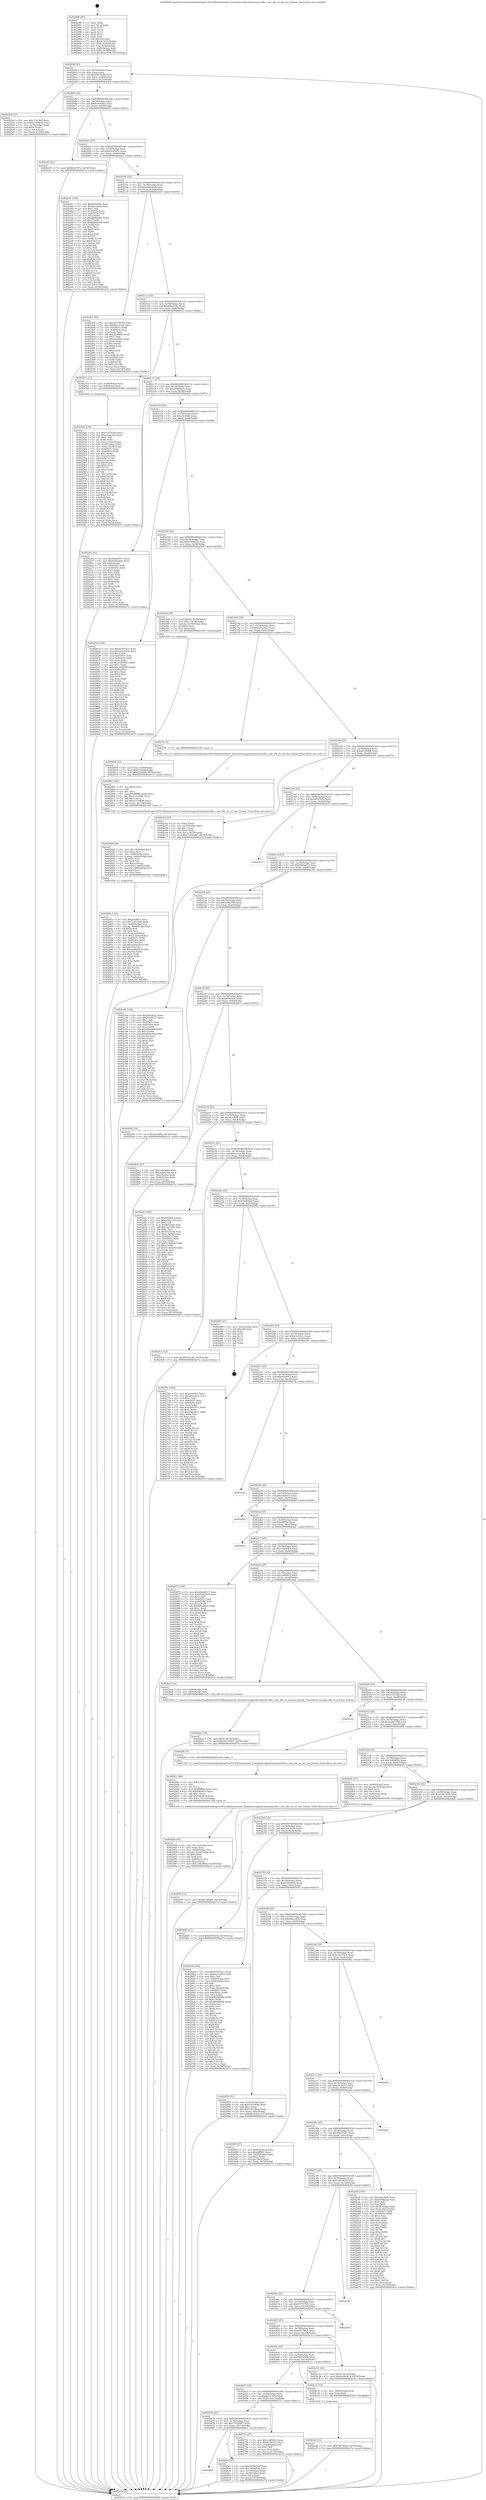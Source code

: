 digraph "0x402090" {
  label = "0x402090 (/mnt/c/Users/mathe/Desktop/tcc/POCII/binaries/extr_linuxdriversgpudrmimximx-ldb.c_imx_ldb_ch_set_bus_format_Final-ollvm.out::main(0))"
  labelloc = "t"
  node[shape=record]

  Entry [label="",width=0.3,height=0.3,shape=circle,fillcolor=black,style=filled]
  "0x4020bf" [label="{
     0x4020bf [23]\l
     | [instrs]\l
     &nbsp;&nbsp;0x4020bf \<+3\>: mov -0x74(%rbp),%eax\l
     &nbsp;&nbsp;0x4020c2 \<+2\>: mov %eax,%ecx\l
     &nbsp;&nbsp;0x4020c4 \<+6\>: sub $0x8567bc9d,%ecx\l
     &nbsp;&nbsp;0x4020ca \<+3\>: mov %eax,-0x78(%rbp)\l
     &nbsp;&nbsp;0x4020cd \<+3\>: mov %ecx,-0x7c(%rbp)\l
     &nbsp;&nbsp;0x4020d0 \<+6\>: je 00000000004025cd \<main+0x53d\>\l
  }"]
  "0x4025cd" [label="{
     0x4025cd [27]\l
     | [instrs]\l
     &nbsp;&nbsp;0x4025cd \<+5\>: mov $0x1f7e746f,%eax\l
     &nbsp;&nbsp;0x4025d2 \<+5\>: mov $0xa7df4b18,%ecx\l
     &nbsp;&nbsp;0x4025d7 \<+3\>: mov -0x34(%rbp),%edx\l
     &nbsp;&nbsp;0x4025da \<+3\>: cmp $0x0,%edx\l
     &nbsp;&nbsp;0x4025dd \<+3\>: cmove %ecx,%eax\l
     &nbsp;&nbsp;0x4025e0 \<+3\>: mov %eax,-0x74(%rbp)\l
     &nbsp;&nbsp;0x4025e3 \<+5\>: jmp 0000000000402e7a \<main+0xdea\>\l
  }"]
  "0x4020d6" [label="{
     0x4020d6 [22]\l
     | [instrs]\l
     &nbsp;&nbsp;0x4020d6 \<+5\>: jmp 00000000004020db \<main+0x4b\>\l
     &nbsp;&nbsp;0x4020db \<+3\>: mov -0x78(%rbp),%eax\l
     &nbsp;&nbsp;0x4020de \<+5\>: sub $0x8c40e9d3,%eax\l
     &nbsp;&nbsp;0x4020e3 \<+3\>: mov %eax,-0x80(%rbp)\l
     &nbsp;&nbsp;0x4020e6 \<+6\>: je 0000000000402a55 \<main+0x9c5\>\l
  }"]
  Exit [label="",width=0.3,height=0.3,shape=circle,fillcolor=black,style=filled,peripheries=2]
  "0x402a55" [label="{
     0x402a55 [12]\l
     | [instrs]\l
     &nbsp;&nbsp;0x402a55 \<+7\>: movl $0x901e767c,-0x74(%rbp)\l
     &nbsp;&nbsp;0x402a5c \<+5\>: jmp 0000000000402e7a \<main+0xdea\>\l
  }"]
  "0x4020ec" [label="{
     0x4020ec [25]\l
     | [instrs]\l
     &nbsp;&nbsp;0x4020ec \<+5\>: jmp 00000000004020f1 \<main+0x61\>\l
     &nbsp;&nbsp;0x4020f1 \<+3\>: mov -0x78(%rbp),%eax\l
     &nbsp;&nbsp;0x4020f4 \<+5\>: sub $0x901e767c,%eax\l
     &nbsp;&nbsp;0x4020f9 \<+6\>: mov %eax,-0x84(%rbp)\l
     &nbsp;&nbsp;0x4020ff \<+6\>: je 0000000000402a61 \<main+0x9d1\>\l
  }"]
  "0x402c28" [label="{
     0x402c28 [12]\l
     | [instrs]\l
     &nbsp;&nbsp;0x402c28 \<+7\>: movl $0x55e759a5,-0x74(%rbp)\l
     &nbsp;&nbsp;0x402c2f \<+5\>: jmp 0000000000402e7a \<main+0xdea\>\l
  }"]
  "0x402a61" [label="{
     0x402a61 [144]\l
     | [instrs]\l
     &nbsp;&nbsp;0x402a61 \<+5\>: mov $0x6050043,%eax\l
     &nbsp;&nbsp;0x402a66 \<+5\>: mov $0xdb1efef8,%ecx\l
     &nbsp;&nbsp;0x402a6b \<+2\>: mov $0x1,%dl\l
     &nbsp;&nbsp;0x402a6d \<+7\>: mov 0x40507c,%esi\l
     &nbsp;&nbsp;0x402a74 \<+7\>: mov 0x40505c,%edi\l
     &nbsp;&nbsp;0x402a7b \<+3\>: mov %esi,%r8d\l
     &nbsp;&nbsp;0x402a7e \<+7\>: sub $0xb8d82284,%r8d\l
     &nbsp;&nbsp;0x402a85 \<+4\>: sub $0x1,%r8d\l
     &nbsp;&nbsp;0x402a89 \<+7\>: add $0xb8d82284,%r8d\l
     &nbsp;&nbsp;0x402a90 \<+4\>: imul %r8d,%esi\l
     &nbsp;&nbsp;0x402a94 \<+3\>: and $0x1,%esi\l
     &nbsp;&nbsp;0x402a97 \<+3\>: cmp $0x0,%esi\l
     &nbsp;&nbsp;0x402a9a \<+4\>: sete %r9b\l
     &nbsp;&nbsp;0x402a9e \<+3\>: cmp $0xa,%edi\l
     &nbsp;&nbsp;0x402aa1 \<+4\>: setl %r10b\l
     &nbsp;&nbsp;0x402aa5 \<+3\>: mov %r9b,%r11b\l
     &nbsp;&nbsp;0x402aa8 \<+4\>: xor $0xff,%r11b\l
     &nbsp;&nbsp;0x402aac \<+3\>: mov %r10b,%bl\l
     &nbsp;&nbsp;0x402aaf \<+3\>: xor $0xff,%bl\l
     &nbsp;&nbsp;0x402ab2 \<+3\>: xor $0x1,%dl\l
     &nbsp;&nbsp;0x402ab5 \<+3\>: mov %r11b,%r14b\l
     &nbsp;&nbsp;0x402ab8 \<+4\>: and $0xff,%r14b\l
     &nbsp;&nbsp;0x402abc \<+3\>: and %dl,%r9b\l
     &nbsp;&nbsp;0x402abf \<+3\>: mov %bl,%r15b\l
     &nbsp;&nbsp;0x402ac2 \<+4\>: and $0xff,%r15b\l
     &nbsp;&nbsp;0x402ac6 \<+3\>: and %dl,%r10b\l
     &nbsp;&nbsp;0x402ac9 \<+3\>: or %r9b,%r14b\l
     &nbsp;&nbsp;0x402acc \<+3\>: or %r10b,%r15b\l
     &nbsp;&nbsp;0x402acf \<+3\>: xor %r15b,%r14b\l
     &nbsp;&nbsp;0x402ad2 \<+3\>: or %bl,%r11b\l
     &nbsp;&nbsp;0x402ad5 \<+4\>: xor $0xff,%r11b\l
     &nbsp;&nbsp;0x402ad9 \<+3\>: or $0x1,%dl\l
     &nbsp;&nbsp;0x402adc \<+3\>: and %dl,%r11b\l
     &nbsp;&nbsp;0x402adf \<+3\>: or %r11b,%r14b\l
     &nbsp;&nbsp;0x402ae2 \<+4\>: test $0x1,%r14b\l
     &nbsp;&nbsp;0x402ae6 \<+3\>: cmovne %ecx,%eax\l
     &nbsp;&nbsp;0x402ae9 \<+3\>: mov %eax,-0x74(%rbp)\l
     &nbsp;&nbsp;0x402aec \<+5\>: jmp 0000000000402e7a \<main+0xdea\>\l
  }"]
  "0x402105" [label="{
     0x402105 [25]\l
     | [instrs]\l
     &nbsp;&nbsp;0x402105 \<+5\>: jmp 000000000040210a \<main+0x7a\>\l
     &nbsp;&nbsp;0x40210a \<+3\>: mov -0x78(%rbp),%eax\l
     &nbsp;&nbsp;0x40210d \<+5\>: sub $0x93fec6cd,%eax\l
     &nbsp;&nbsp;0x402112 \<+6\>: mov %eax,-0x88(%rbp)\l
     &nbsp;&nbsp;0x402118 \<+6\>: je 00000000004024c6 \<main+0x436\>\l
  }"]
  "0x402bf7" [label="{
     0x402bf7 [12]\l
     | [instrs]\l
     &nbsp;&nbsp;0x402bf7 \<+7\>: movl $0xab768de6,-0x74(%rbp)\l
     &nbsp;&nbsp;0x402bfe \<+5\>: jmp 0000000000402e7a \<main+0xdea\>\l
  }"]
  "0x4024c6" [label="{
     0x4024c6 [88]\l
     | [instrs]\l
     &nbsp;&nbsp;0x4024c6 \<+5\>: mov $0x53776765,%eax\l
     &nbsp;&nbsp;0x4024cb \<+5\>: mov $0x98ec576e,%ecx\l
     &nbsp;&nbsp;0x4024d0 \<+7\>: mov 0x40507c,%edx\l
     &nbsp;&nbsp;0x4024d7 \<+7\>: mov 0x40505c,%esi\l
     &nbsp;&nbsp;0x4024de \<+2\>: mov %edx,%edi\l
     &nbsp;&nbsp;0x4024e0 \<+6\>: add $0x2be89efc,%edi\l
     &nbsp;&nbsp;0x4024e6 \<+3\>: sub $0x1,%edi\l
     &nbsp;&nbsp;0x4024e9 \<+6\>: sub $0x2be89efc,%edi\l
     &nbsp;&nbsp;0x4024ef \<+3\>: imul %edi,%edx\l
     &nbsp;&nbsp;0x4024f2 \<+3\>: and $0x1,%edx\l
     &nbsp;&nbsp;0x4024f5 \<+3\>: cmp $0x0,%edx\l
     &nbsp;&nbsp;0x4024f8 \<+4\>: sete %r8b\l
     &nbsp;&nbsp;0x4024fc \<+3\>: cmp $0xa,%esi\l
     &nbsp;&nbsp;0x4024ff \<+4\>: setl %r9b\l
     &nbsp;&nbsp;0x402503 \<+3\>: mov %r8b,%r10b\l
     &nbsp;&nbsp;0x402506 \<+3\>: and %r9b,%r10b\l
     &nbsp;&nbsp;0x402509 \<+3\>: xor %r9b,%r8b\l
     &nbsp;&nbsp;0x40250c \<+3\>: or %r8b,%r10b\l
     &nbsp;&nbsp;0x40250f \<+4\>: test $0x1,%r10b\l
     &nbsp;&nbsp;0x402513 \<+3\>: cmovne %ecx,%eax\l
     &nbsp;&nbsp;0x402516 \<+3\>: mov %eax,-0x74(%rbp)\l
     &nbsp;&nbsp;0x402519 \<+5\>: jmp 0000000000402e7a \<main+0xdea\>\l
  }"]
  "0x40211e" [label="{
     0x40211e [25]\l
     | [instrs]\l
     &nbsp;&nbsp;0x40211e \<+5\>: jmp 0000000000402123 \<main+0x93\>\l
     &nbsp;&nbsp;0x402123 \<+3\>: mov -0x78(%rbp),%eax\l
     &nbsp;&nbsp;0x402126 \<+5\>: sub $0x98ec576e,%eax\l
     &nbsp;&nbsp;0x40212b \<+6\>: mov %eax,-0x8c(%rbp)\l
     &nbsp;&nbsp;0x402131 \<+6\>: je 000000000040251e \<main+0x48e\>\l
  }"]
  "0x402489" [label="{
     0x402489\l
  }", style=dashed]
  "0x40251e" [label="{
     0x40251e [13]\l
     | [instrs]\l
     &nbsp;&nbsp;0x40251e \<+4\>: mov -0x48(%rbp),%rax\l
     &nbsp;&nbsp;0x402522 \<+4\>: mov 0x8(%rax),%rdi\l
     &nbsp;&nbsp;0x402526 \<+5\>: call 0000000000401060 \<atoi@plt\>\l
     | [calls]\l
     &nbsp;&nbsp;0x401060 \{1\} (unknown)\l
  }"]
  "0x402137" [label="{
     0x402137 [25]\l
     | [instrs]\l
     &nbsp;&nbsp;0x402137 \<+5\>: jmp 000000000040213c \<main+0xac\>\l
     &nbsp;&nbsp;0x40213c \<+3\>: mov -0x78(%rbp),%eax\l
     &nbsp;&nbsp;0x40213f \<+5\>: sub $0xa5945be5,%eax\l
     &nbsp;&nbsp;0x402144 \<+6\>: mov %eax,-0x90(%rbp)\l
     &nbsp;&nbsp;0x40214a \<+6\>: je 0000000000402a02 \<main+0x972\>\l
  }"]
  "0x402bc1" [label="{
     0x402bc1 [27]\l
     | [instrs]\l
     &nbsp;&nbsp;0x402bc1 \<+5\>: mov $0x5835d3d6,%eax\l
     &nbsp;&nbsp;0x402bc6 \<+5\>: mov $0x3050df24,%ecx\l
     &nbsp;&nbsp;0x402bcb \<+3\>: mov -0x70(%rbp),%edx\l
     &nbsp;&nbsp;0x402bce \<+3\>: cmp -0x54(%rbp),%edx\l
     &nbsp;&nbsp;0x402bd1 \<+3\>: cmovl %ecx,%eax\l
     &nbsp;&nbsp;0x402bd4 \<+3\>: mov %eax,-0x74(%rbp)\l
     &nbsp;&nbsp;0x402bd7 \<+5\>: jmp 0000000000402e7a \<main+0xdea\>\l
  }"]
  "0x402a02" [label="{
     0x402a02 [83]\l
     | [instrs]\l
     &nbsp;&nbsp;0x402a02 \<+5\>: mov $0x44a26517,%eax\l
     &nbsp;&nbsp;0x402a07 \<+5\>: mov $0x8c40e9d3,%ecx\l
     &nbsp;&nbsp;0x402a0c \<+2\>: xor %edx,%edx\l
     &nbsp;&nbsp;0x402a0e \<+7\>: mov 0x40507c,%esi\l
     &nbsp;&nbsp;0x402a15 \<+7\>: mov 0x40505c,%edi\l
     &nbsp;&nbsp;0x402a1c \<+3\>: sub $0x1,%edx\l
     &nbsp;&nbsp;0x402a1f \<+3\>: mov %esi,%r8d\l
     &nbsp;&nbsp;0x402a22 \<+3\>: add %edx,%r8d\l
     &nbsp;&nbsp;0x402a25 \<+4\>: imul %r8d,%esi\l
     &nbsp;&nbsp;0x402a29 \<+3\>: and $0x1,%esi\l
     &nbsp;&nbsp;0x402a2c \<+3\>: cmp $0x0,%esi\l
     &nbsp;&nbsp;0x402a2f \<+4\>: sete %r9b\l
     &nbsp;&nbsp;0x402a33 \<+3\>: cmp $0xa,%edi\l
     &nbsp;&nbsp;0x402a36 \<+4\>: setl %r10b\l
     &nbsp;&nbsp;0x402a3a \<+3\>: mov %r9b,%r11b\l
     &nbsp;&nbsp;0x402a3d \<+3\>: and %r10b,%r11b\l
     &nbsp;&nbsp;0x402a40 \<+3\>: xor %r10b,%r9b\l
     &nbsp;&nbsp;0x402a43 \<+3\>: or %r9b,%r11b\l
     &nbsp;&nbsp;0x402a46 \<+4\>: test $0x1,%r11b\l
     &nbsp;&nbsp;0x402a4a \<+3\>: cmovne %ecx,%eax\l
     &nbsp;&nbsp;0x402a4d \<+3\>: mov %eax,-0x74(%rbp)\l
     &nbsp;&nbsp;0x402a50 \<+5\>: jmp 0000000000402e7a \<main+0xdea\>\l
  }"]
  "0x402150" [label="{
     0x402150 [25]\l
     | [instrs]\l
     &nbsp;&nbsp;0x402150 \<+5\>: jmp 0000000000402155 \<main+0xc5\>\l
     &nbsp;&nbsp;0x402155 \<+3\>: mov -0x78(%rbp),%eax\l
     &nbsp;&nbsp;0x402158 \<+5\>: sub $0xa5c96ffe,%eax\l
     &nbsp;&nbsp;0x40215d \<+6\>: mov %eax,-0x94(%rbp)\l
     &nbsp;&nbsp;0x402163 \<+6\>: je 000000000040261d \<main+0x58d\>\l
  }"]
  "0x402bae" [label="{
     0x402bae [19]\l
     | [instrs]\l
     &nbsp;&nbsp;0x402bae \<+7\>: movl $0x0,-0x70(%rbp)\l
     &nbsp;&nbsp;0x402bb5 \<+7\>: movl $0x73235087,-0x74(%rbp)\l
     &nbsp;&nbsp;0x402bbc \<+5\>: jmp 0000000000402e7a \<main+0xdea\>\l
  }"]
  "0x40261d" [label="{
     0x40261d [144]\l
     | [instrs]\l
     &nbsp;&nbsp;0x40261d \<+5\>: mov $0x410372c1,%eax\l
     &nbsp;&nbsp;0x402622 \<+5\>: mov $0x323c2a5b,%ecx\l
     &nbsp;&nbsp;0x402627 \<+2\>: mov $0x1,%dl\l
     &nbsp;&nbsp;0x402629 \<+7\>: mov 0x40507c,%esi\l
     &nbsp;&nbsp;0x402630 \<+7\>: mov 0x40505c,%edi\l
     &nbsp;&nbsp;0x402637 \<+3\>: mov %esi,%r8d\l
     &nbsp;&nbsp;0x40263a \<+7\>: sub $0x33d565f3,%r8d\l
     &nbsp;&nbsp;0x402641 \<+4\>: sub $0x1,%r8d\l
     &nbsp;&nbsp;0x402645 \<+7\>: add $0x33d565f3,%r8d\l
     &nbsp;&nbsp;0x40264c \<+4\>: imul %r8d,%esi\l
     &nbsp;&nbsp;0x402650 \<+3\>: and $0x1,%esi\l
     &nbsp;&nbsp;0x402653 \<+3\>: cmp $0x0,%esi\l
     &nbsp;&nbsp;0x402656 \<+4\>: sete %r9b\l
     &nbsp;&nbsp;0x40265a \<+3\>: cmp $0xa,%edi\l
     &nbsp;&nbsp;0x40265d \<+4\>: setl %r10b\l
     &nbsp;&nbsp;0x402661 \<+3\>: mov %r9b,%r11b\l
     &nbsp;&nbsp;0x402664 \<+4\>: xor $0xff,%r11b\l
     &nbsp;&nbsp;0x402668 \<+3\>: mov %r10b,%bl\l
     &nbsp;&nbsp;0x40266b \<+3\>: xor $0xff,%bl\l
     &nbsp;&nbsp;0x40266e \<+3\>: xor $0x0,%dl\l
     &nbsp;&nbsp;0x402671 \<+3\>: mov %r11b,%r14b\l
     &nbsp;&nbsp;0x402674 \<+4\>: and $0x0,%r14b\l
     &nbsp;&nbsp;0x402678 \<+3\>: and %dl,%r9b\l
     &nbsp;&nbsp;0x40267b \<+3\>: mov %bl,%r15b\l
     &nbsp;&nbsp;0x40267e \<+4\>: and $0x0,%r15b\l
     &nbsp;&nbsp;0x402682 \<+3\>: and %dl,%r10b\l
     &nbsp;&nbsp;0x402685 \<+3\>: or %r9b,%r14b\l
     &nbsp;&nbsp;0x402688 \<+3\>: or %r10b,%r15b\l
     &nbsp;&nbsp;0x40268b \<+3\>: xor %r15b,%r14b\l
     &nbsp;&nbsp;0x40268e \<+3\>: or %bl,%r11b\l
     &nbsp;&nbsp;0x402691 \<+4\>: xor $0xff,%r11b\l
     &nbsp;&nbsp;0x402695 \<+3\>: or $0x0,%dl\l
     &nbsp;&nbsp;0x402698 \<+3\>: and %dl,%r11b\l
     &nbsp;&nbsp;0x40269b \<+3\>: or %r11b,%r14b\l
     &nbsp;&nbsp;0x40269e \<+4\>: test $0x1,%r14b\l
     &nbsp;&nbsp;0x4026a2 \<+3\>: cmovne %ecx,%eax\l
     &nbsp;&nbsp;0x4026a5 \<+3\>: mov %eax,-0x74(%rbp)\l
     &nbsp;&nbsp;0x4026a8 \<+5\>: jmp 0000000000402e7a \<main+0xdea\>\l
  }"]
  "0x402169" [label="{
     0x402169 [25]\l
     | [instrs]\l
     &nbsp;&nbsp;0x402169 \<+5\>: jmp 000000000040216e \<main+0xde\>\l
     &nbsp;&nbsp;0x40216e \<+3\>: mov -0x78(%rbp),%eax\l
     &nbsp;&nbsp;0x402171 \<+5\>: sub $0xa7df4b18,%eax\l
     &nbsp;&nbsp;0x402176 \<+6\>: mov %eax,-0x98(%rbp)\l
     &nbsp;&nbsp;0x40217c \<+6\>: je 00000000004025e8 \<main+0x558\>\l
  }"]
  "0x402929" [label="{
     0x402929 [42]\l
     | [instrs]\l
     &nbsp;&nbsp;0x402929 \<+6\>: mov -0x11c(%rbp),%ecx\l
     &nbsp;&nbsp;0x40292f \<+3\>: imul %eax,%ecx\l
     &nbsp;&nbsp;0x402932 \<+4\>: mov -0x60(%rbp),%rsi\l
     &nbsp;&nbsp;0x402936 \<+4\>: movslq -0x64(%rbp),%rdi\l
     &nbsp;&nbsp;0x40293a \<+4\>: shl $0x4,%rdi\l
     &nbsp;&nbsp;0x40293e \<+3\>: add %rdi,%rsi\l
     &nbsp;&nbsp;0x402941 \<+4\>: mov 0x8(%rsi),%rsi\l
     &nbsp;&nbsp;0x402945 \<+2\>: mov %ecx,(%rsi)\l
     &nbsp;&nbsp;0x402947 \<+7\>: movl $0x334b90bd,-0x74(%rbp)\l
     &nbsp;&nbsp;0x40294e \<+5\>: jmp 0000000000402e7a \<main+0xdea\>\l
  }"]
  "0x4025e8" [label="{
     0x4025e8 [30]\l
     | [instrs]\l
     &nbsp;&nbsp;0x4025e8 \<+7\>: movl $0x64,-0x50(%rbp)\l
     &nbsp;&nbsp;0x4025ef \<+7\>: movl $0x1,-0x54(%rbp)\l
     &nbsp;&nbsp;0x4025f6 \<+4\>: movslq -0x54(%rbp),%rax\l
     &nbsp;&nbsp;0x4025fa \<+4\>: shl $0x4,%rax\l
     &nbsp;&nbsp;0x4025fe \<+3\>: mov %rax,%rdi\l
     &nbsp;&nbsp;0x402601 \<+5\>: call 0000000000401050 \<malloc@plt\>\l
     | [calls]\l
     &nbsp;&nbsp;0x401050 \{1\} (unknown)\l
  }"]
  "0x402182" [label="{
     0x402182 [25]\l
     | [instrs]\l
     &nbsp;&nbsp;0x402182 \<+5\>: jmp 0000000000402187 \<main+0xf7\>\l
     &nbsp;&nbsp;0x402187 \<+3\>: mov -0x78(%rbp),%eax\l
     &nbsp;&nbsp;0x40218a \<+5\>: sub $0xa81acbe1,%eax\l
     &nbsp;&nbsp;0x40218f \<+6\>: mov %eax,-0x9c(%rbp)\l
     &nbsp;&nbsp;0x402195 \<+6\>: je 00000000004027fc \<main+0x76c\>\l
  }"]
  "0x402901" [label="{
     0x402901 [40]\l
     | [instrs]\l
     &nbsp;&nbsp;0x402901 \<+5\>: mov $0x2,%ecx\l
     &nbsp;&nbsp;0x402906 \<+1\>: cltd\l
     &nbsp;&nbsp;0x402907 \<+2\>: idiv %ecx\l
     &nbsp;&nbsp;0x402909 \<+6\>: imul $0xfffffffe,%edx,%ecx\l
     &nbsp;&nbsp;0x40290f \<+6\>: sub $0xf6f63b1b,%ecx\l
     &nbsp;&nbsp;0x402915 \<+3\>: add $0x1,%ecx\l
     &nbsp;&nbsp;0x402918 \<+6\>: add $0xf6f63b1b,%ecx\l
     &nbsp;&nbsp;0x40291e \<+6\>: mov %ecx,-0x11c(%rbp)\l
     &nbsp;&nbsp;0x402924 \<+5\>: call 0000000000401160 \<next_i\>\l
     | [calls]\l
     &nbsp;&nbsp;0x401160 \{1\} (/mnt/c/Users/mathe/Desktop/tcc/POCII/binaries/extr_linuxdriversgpudrmimximx-ldb.c_imx_ldb_ch_set_bus_format_Final-ollvm.out::next_i)\l
  }"]
  "0x4027fc" [label="{
     0x4027fc [5]\l
     | [instrs]\l
     &nbsp;&nbsp;0x4027fc \<+5\>: call 0000000000401160 \<next_i\>\l
     | [calls]\l
     &nbsp;&nbsp;0x401160 \{1\} (/mnt/c/Users/mathe/Desktop/tcc/POCII/binaries/extr_linuxdriversgpudrmimximx-ldb.c_imx_ldb_ch_set_bus_format_Final-ollvm.out::next_i)\l
  }"]
  "0x40219b" [label="{
     0x40219b [25]\l
     | [instrs]\l
     &nbsp;&nbsp;0x40219b \<+5\>: jmp 00000000004021a0 \<main+0x110\>\l
     &nbsp;&nbsp;0x4021a0 \<+3\>: mov -0x78(%rbp),%eax\l
     &nbsp;&nbsp;0x4021a3 \<+5\>: sub $0xab768de6,%eax\l
     &nbsp;&nbsp;0x4021a8 \<+6\>: mov %eax,-0xa0(%rbp)\l
     &nbsp;&nbsp;0x4021ae \<+6\>: je 0000000000402c03 \<main+0xb73\>\l
  }"]
  "0x40285a" [label="{
     0x40285a [123]\l
     | [instrs]\l
     &nbsp;&nbsp;0x40285a \<+5\>: mov $0xaebdda1,%ecx\l
     &nbsp;&nbsp;0x40285f \<+5\>: mov $0x3181cde8,%edx\l
     &nbsp;&nbsp;0x402864 \<+4\>: mov -0x60(%rbp),%rsi\l
     &nbsp;&nbsp;0x402868 \<+4\>: movslq -0x64(%rbp),%rdi\l
     &nbsp;&nbsp;0x40286c \<+4\>: shl $0x4,%rdi\l
     &nbsp;&nbsp;0x402870 \<+3\>: add %rdi,%rsi\l
     &nbsp;&nbsp;0x402873 \<+4\>: mov %rax,0x8(%rsi)\l
     &nbsp;&nbsp;0x402877 \<+7\>: movl $0x0,-0x6c(%rbp)\l
     &nbsp;&nbsp;0x40287e \<+8\>: mov 0x40507c,%r8d\l
     &nbsp;&nbsp;0x402886 \<+8\>: mov 0x40505c,%r9d\l
     &nbsp;&nbsp;0x40288e \<+3\>: mov %r8d,%r10d\l
     &nbsp;&nbsp;0x402891 \<+7\>: add $0xaa49ab8,%r10d\l
     &nbsp;&nbsp;0x402898 \<+4\>: sub $0x1,%r10d\l
     &nbsp;&nbsp;0x40289c \<+7\>: sub $0xaa49ab8,%r10d\l
     &nbsp;&nbsp;0x4028a3 \<+4\>: imul %r10d,%r8d\l
     &nbsp;&nbsp;0x4028a7 \<+4\>: and $0x1,%r8d\l
     &nbsp;&nbsp;0x4028ab \<+4\>: cmp $0x0,%r8d\l
     &nbsp;&nbsp;0x4028af \<+4\>: sete %r11b\l
     &nbsp;&nbsp;0x4028b3 \<+4\>: cmp $0xa,%r9d\l
     &nbsp;&nbsp;0x4028b7 \<+3\>: setl %bl\l
     &nbsp;&nbsp;0x4028ba \<+3\>: mov %r11b,%r14b\l
     &nbsp;&nbsp;0x4028bd \<+3\>: and %bl,%r14b\l
     &nbsp;&nbsp;0x4028c0 \<+3\>: xor %bl,%r11b\l
     &nbsp;&nbsp;0x4028c3 \<+3\>: or %r11b,%r14b\l
     &nbsp;&nbsp;0x4028c6 \<+4\>: test $0x1,%r14b\l
     &nbsp;&nbsp;0x4028ca \<+3\>: cmovne %edx,%ecx\l
     &nbsp;&nbsp;0x4028cd \<+3\>: mov %ecx,-0x74(%rbp)\l
     &nbsp;&nbsp;0x4028d0 \<+5\>: jmp 0000000000402e7a \<main+0xdea\>\l
  }"]
  "0x402c03" [label="{
     0x402c03 [25]\l
     | [instrs]\l
     &nbsp;&nbsp;0x402c03 \<+2\>: xor %eax,%eax\l
     &nbsp;&nbsp;0x402c05 \<+3\>: mov -0x70(%rbp),%ecx\l
     &nbsp;&nbsp;0x402c08 \<+3\>: sub $0x1,%eax\l
     &nbsp;&nbsp;0x402c0b \<+2\>: sub %eax,%ecx\l
     &nbsp;&nbsp;0x402c0d \<+3\>: mov %ecx,-0x70(%rbp)\l
     &nbsp;&nbsp;0x402c10 \<+7\>: movl $0x73235087,-0x74(%rbp)\l
     &nbsp;&nbsp;0x402c17 \<+5\>: jmp 0000000000402e7a \<main+0xdea\>\l
  }"]
  "0x4021b4" [label="{
     0x4021b4 [25]\l
     | [instrs]\l
     &nbsp;&nbsp;0x4021b4 \<+5\>: jmp 00000000004021b9 \<main+0x129\>\l
     &nbsp;&nbsp;0x4021b9 \<+3\>: mov -0x78(%rbp),%eax\l
     &nbsp;&nbsp;0x4021bc \<+5\>: sub $0xaf02305c,%eax\l
     &nbsp;&nbsp;0x4021c1 \<+6\>: mov %eax,-0xa4(%rbp)\l
     &nbsp;&nbsp;0x4021c7 \<+6\>: je 0000000000402e73 \<main+0xde3\>\l
  }"]
  "0x402829" [label="{
     0x402829 [49]\l
     | [instrs]\l
     &nbsp;&nbsp;0x402829 \<+6\>: mov -0x118(%rbp),%ecx\l
     &nbsp;&nbsp;0x40282f \<+3\>: imul %eax,%ecx\l
     &nbsp;&nbsp;0x402832 \<+4\>: mov -0x60(%rbp),%rsi\l
     &nbsp;&nbsp;0x402836 \<+4\>: movslq -0x64(%rbp),%rdi\l
     &nbsp;&nbsp;0x40283a \<+4\>: shl $0x4,%rdi\l
     &nbsp;&nbsp;0x40283e \<+3\>: add %rdi,%rsi\l
     &nbsp;&nbsp;0x402841 \<+2\>: mov %ecx,(%rsi)\l
     &nbsp;&nbsp;0x402843 \<+7\>: movl $0x1,-0x68(%rbp)\l
     &nbsp;&nbsp;0x40284a \<+4\>: movslq -0x68(%rbp),%rsi\l
     &nbsp;&nbsp;0x40284e \<+4\>: shl $0x2,%rsi\l
     &nbsp;&nbsp;0x402852 \<+3\>: mov %rsi,%rdi\l
     &nbsp;&nbsp;0x402855 \<+5\>: call 0000000000401050 \<malloc@plt\>\l
     | [calls]\l
     &nbsp;&nbsp;0x401050 \{1\} (unknown)\l
  }"]
  "0x402e73" [label="{
     0x402e73\l
  }", style=dashed]
  "0x4021cd" [label="{
     0x4021cd [25]\l
     | [instrs]\l
     &nbsp;&nbsp;0x4021cd \<+5\>: jmp 00000000004021d2 \<main+0x142\>\l
     &nbsp;&nbsp;0x4021d2 \<+3\>: mov -0x78(%rbp),%eax\l
     &nbsp;&nbsp;0x4021d5 \<+5\>: sub $0xb928e814,%eax\l
     &nbsp;&nbsp;0x4021da \<+6\>: mov %eax,-0xa8(%rbp)\l
     &nbsp;&nbsp;0x4021e0 \<+6\>: je 0000000000402c64 \<main+0xbd4\>\l
  }"]
  "0x402801" [label="{
     0x402801 [40]\l
     | [instrs]\l
     &nbsp;&nbsp;0x402801 \<+5\>: mov $0x2,%ecx\l
     &nbsp;&nbsp;0x402806 \<+1\>: cltd\l
     &nbsp;&nbsp;0x402807 \<+2\>: idiv %ecx\l
     &nbsp;&nbsp;0x402809 \<+6\>: imul $0xfffffffe,%edx,%ecx\l
     &nbsp;&nbsp;0x40280f \<+6\>: sub $0x2115db46,%ecx\l
     &nbsp;&nbsp;0x402815 \<+3\>: add $0x1,%ecx\l
     &nbsp;&nbsp;0x402818 \<+6\>: add $0x2115db46,%ecx\l
     &nbsp;&nbsp;0x40281e \<+6\>: mov %ecx,-0x118(%rbp)\l
     &nbsp;&nbsp;0x402824 \<+5\>: call 0000000000401160 \<next_i\>\l
     | [calls]\l
     &nbsp;&nbsp;0x401160 \{1\} (/mnt/c/Users/mathe/Desktop/tcc/POCII/binaries/extr_linuxdriversgpudrmimximx-ldb.c_imx_ldb_ch_set_bus_format_Final-ollvm.out::next_i)\l
  }"]
  "0x402c64" [label="{
     0x402c64 [144]\l
     | [instrs]\l
     &nbsp;&nbsp;0x402c64 \<+5\>: mov $0xaf02305c,%eax\l
     &nbsp;&nbsp;0x402c69 \<+5\>: mov $0x47ed727c,%ecx\l
     &nbsp;&nbsp;0x402c6e \<+2\>: mov $0x1,%dl\l
     &nbsp;&nbsp;0x402c70 \<+7\>: mov 0x40507c,%esi\l
     &nbsp;&nbsp;0x402c77 \<+7\>: mov 0x40505c,%edi\l
     &nbsp;&nbsp;0x402c7e \<+3\>: mov %esi,%r8d\l
     &nbsp;&nbsp;0x402c81 \<+7\>: sub $0xdfb9c0df,%r8d\l
     &nbsp;&nbsp;0x402c88 \<+4\>: sub $0x1,%r8d\l
     &nbsp;&nbsp;0x402c8c \<+7\>: add $0xdfb9c0df,%r8d\l
     &nbsp;&nbsp;0x402c93 \<+4\>: imul %r8d,%esi\l
     &nbsp;&nbsp;0x402c97 \<+3\>: and $0x1,%esi\l
     &nbsp;&nbsp;0x402c9a \<+3\>: cmp $0x0,%esi\l
     &nbsp;&nbsp;0x402c9d \<+4\>: sete %r9b\l
     &nbsp;&nbsp;0x402ca1 \<+3\>: cmp $0xa,%edi\l
     &nbsp;&nbsp;0x402ca4 \<+4\>: setl %r10b\l
     &nbsp;&nbsp;0x402ca8 \<+3\>: mov %r9b,%r11b\l
     &nbsp;&nbsp;0x402cab \<+4\>: xor $0xff,%r11b\l
     &nbsp;&nbsp;0x402caf \<+3\>: mov %r10b,%bl\l
     &nbsp;&nbsp;0x402cb2 \<+3\>: xor $0xff,%bl\l
     &nbsp;&nbsp;0x402cb5 \<+3\>: xor $0x1,%dl\l
     &nbsp;&nbsp;0x402cb8 \<+3\>: mov %r11b,%r14b\l
     &nbsp;&nbsp;0x402cbb \<+4\>: and $0xff,%r14b\l
     &nbsp;&nbsp;0x402cbf \<+3\>: and %dl,%r9b\l
     &nbsp;&nbsp;0x402cc2 \<+3\>: mov %bl,%r15b\l
     &nbsp;&nbsp;0x402cc5 \<+4\>: and $0xff,%r15b\l
     &nbsp;&nbsp;0x402cc9 \<+3\>: and %dl,%r10b\l
     &nbsp;&nbsp;0x402ccc \<+3\>: or %r9b,%r14b\l
     &nbsp;&nbsp;0x402ccf \<+3\>: or %r10b,%r15b\l
     &nbsp;&nbsp;0x402cd2 \<+3\>: xor %r15b,%r14b\l
     &nbsp;&nbsp;0x402cd5 \<+3\>: or %bl,%r11b\l
     &nbsp;&nbsp;0x402cd8 \<+4\>: xor $0xff,%r11b\l
     &nbsp;&nbsp;0x402cdc \<+3\>: or $0x1,%dl\l
     &nbsp;&nbsp;0x402cdf \<+3\>: and %dl,%r11b\l
     &nbsp;&nbsp;0x402ce2 \<+3\>: or %r11b,%r14b\l
     &nbsp;&nbsp;0x402ce5 \<+4\>: test $0x1,%r14b\l
     &nbsp;&nbsp;0x402ce9 \<+3\>: cmovne %ecx,%eax\l
     &nbsp;&nbsp;0x402cec \<+3\>: mov %eax,-0x74(%rbp)\l
     &nbsp;&nbsp;0x402cef \<+5\>: jmp 0000000000402e7a \<main+0xdea\>\l
  }"]
  "0x4021e6" [label="{
     0x4021e6 [25]\l
     | [instrs]\l
     &nbsp;&nbsp;0x4021e6 \<+5\>: jmp 00000000004021eb \<main+0x15b\>\l
     &nbsp;&nbsp;0x4021eb \<+3\>: mov -0x78(%rbp),%eax\l
     &nbsp;&nbsp;0x4021ee \<+5\>: sub $0xce94a749,%eax\l
     &nbsp;&nbsp;0x4021f3 \<+6\>: mov %eax,-0xac(%rbp)\l
     &nbsp;&nbsp;0x4021f9 \<+6\>: je 0000000000402b96 \<main+0xb06\>\l
  }"]
  "0x402470" [label="{
     0x402470 [25]\l
     | [instrs]\l
     &nbsp;&nbsp;0x402470 \<+5\>: jmp 0000000000402475 \<main+0x3e5\>\l
     &nbsp;&nbsp;0x402475 \<+3\>: mov -0x78(%rbp),%eax\l
     &nbsp;&nbsp;0x402478 \<+5\>: sub $0x73235087,%eax\l
     &nbsp;&nbsp;0x40247d \<+6\>: mov %eax,-0x114(%rbp)\l
     &nbsp;&nbsp;0x402483 \<+6\>: je 0000000000402bc1 \<main+0xb31\>\l
  }"]
  "0x402b96" [label="{
     0x402b96 [12]\l
     | [instrs]\l
     &nbsp;&nbsp;0x402b96 \<+7\>: movl $0xa5c96ffe,-0x74(%rbp)\l
     &nbsp;&nbsp;0x402b9d \<+5\>: jmp 0000000000402e7a \<main+0xdea\>\l
  }"]
  "0x4021ff" [label="{
     0x4021ff [25]\l
     | [instrs]\l
     &nbsp;&nbsp;0x4021ff \<+5\>: jmp 0000000000402204 \<main+0x174\>\l
     &nbsp;&nbsp;0x402204 \<+3\>: mov -0x78(%rbp),%eax\l
     &nbsp;&nbsp;0x402207 \<+5\>: sub $0xd0363cfc,%eax\l
     &nbsp;&nbsp;0x40220c \<+6\>: mov %eax,-0xb0(%rbp)\l
     &nbsp;&nbsp;0x402212 \<+6\>: je 00000000004028e1 \<main+0x851\>\l
  }"]
  "0x402751" [label="{
     0x402751 [27]\l
     | [instrs]\l
     &nbsp;&nbsp;0x402751 \<+5\>: mov $0x1edf08c2,%eax\l
     &nbsp;&nbsp;0x402756 \<+5\>: mov $0xfe1e63c1,%ecx\l
     &nbsp;&nbsp;0x40275b \<+3\>: mov -0x2d(%rbp),%dl\l
     &nbsp;&nbsp;0x40275e \<+3\>: test $0x1,%dl\l
     &nbsp;&nbsp;0x402761 \<+3\>: cmovne %ecx,%eax\l
     &nbsp;&nbsp;0x402764 \<+3\>: mov %eax,-0x74(%rbp)\l
     &nbsp;&nbsp;0x402767 \<+5\>: jmp 0000000000402e7a \<main+0xdea\>\l
  }"]
  "0x4028e1" [label="{
     0x4028e1 [27]\l
     | [instrs]\l
     &nbsp;&nbsp;0x4028e1 \<+5\>: mov $0x1edc9db4,%eax\l
     &nbsp;&nbsp;0x4028e6 \<+5\>: mov $0x2a8d3766,%ecx\l
     &nbsp;&nbsp;0x4028eb \<+3\>: mov -0x6c(%rbp),%edx\l
     &nbsp;&nbsp;0x4028ee \<+3\>: cmp -0x68(%rbp),%edx\l
     &nbsp;&nbsp;0x4028f1 \<+3\>: cmovl %ecx,%eax\l
     &nbsp;&nbsp;0x4028f4 \<+3\>: mov %eax,-0x74(%rbp)\l
     &nbsp;&nbsp;0x4028f7 \<+5\>: jmp 0000000000402e7a \<main+0xdea\>\l
  }"]
  "0x402218" [label="{
     0x402218 [25]\l
     | [instrs]\l
     &nbsp;&nbsp;0x402218 \<+5\>: jmp 000000000040221d \<main+0x18d\>\l
     &nbsp;&nbsp;0x40221d \<+3\>: mov -0x78(%rbp),%eax\l
     &nbsp;&nbsp;0x402220 \<+5\>: sub $0xdb1efef8,%eax\l
     &nbsp;&nbsp;0x402225 \<+6\>: mov %eax,-0xb4(%rbp)\l
     &nbsp;&nbsp;0x40222b \<+6\>: je 0000000000402af1 \<main+0xa61\>\l
  }"]
  "0x402457" [label="{
     0x402457 [25]\l
     | [instrs]\l
     &nbsp;&nbsp;0x402457 \<+5\>: jmp 000000000040245c \<main+0x3cc\>\l
     &nbsp;&nbsp;0x40245c \<+3\>: mov -0x78(%rbp),%eax\l
     &nbsp;&nbsp;0x40245f \<+5\>: sub $0x6e21387d,%eax\l
     &nbsp;&nbsp;0x402464 \<+6\>: mov %eax,-0x110(%rbp)\l
     &nbsp;&nbsp;0x40246a \<+6\>: je 0000000000402751 \<main+0x6c1\>\l
  }"]
  "0x402af1" [label="{
     0x402af1 [165]\l
     | [instrs]\l
     &nbsp;&nbsp;0x402af1 \<+5\>: mov $0x6050043,%eax\l
     &nbsp;&nbsp;0x402af6 \<+5\>: mov $0xce94a749,%ecx\l
     &nbsp;&nbsp;0x402afb \<+2\>: mov $0x1,%dl\l
     &nbsp;&nbsp;0x402afd \<+3\>: mov -0x64(%rbp),%esi\l
     &nbsp;&nbsp;0x402b00 \<+6\>: add $0xf3af1a9b,%esi\l
     &nbsp;&nbsp;0x402b06 \<+3\>: add $0x1,%esi\l
     &nbsp;&nbsp;0x402b09 \<+6\>: sub $0xf3af1a9b,%esi\l
     &nbsp;&nbsp;0x402b0f \<+3\>: mov %esi,-0x64(%rbp)\l
     &nbsp;&nbsp;0x402b12 \<+7\>: mov 0x40507c,%esi\l
     &nbsp;&nbsp;0x402b19 \<+7\>: mov 0x40505c,%edi\l
     &nbsp;&nbsp;0x402b20 \<+3\>: mov %esi,%r8d\l
     &nbsp;&nbsp;0x402b23 \<+7\>: sub $0x51384b9f,%r8d\l
     &nbsp;&nbsp;0x402b2a \<+4\>: sub $0x1,%r8d\l
     &nbsp;&nbsp;0x402b2e \<+7\>: add $0x51384b9f,%r8d\l
     &nbsp;&nbsp;0x402b35 \<+4\>: imul %r8d,%esi\l
     &nbsp;&nbsp;0x402b39 \<+3\>: and $0x1,%esi\l
     &nbsp;&nbsp;0x402b3c \<+3\>: cmp $0x0,%esi\l
     &nbsp;&nbsp;0x402b3f \<+4\>: sete %r9b\l
     &nbsp;&nbsp;0x402b43 \<+3\>: cmp $0xa,%edi\l
     &nbsp;&nbsp;0x402b46 \<+4\>: setl %r10b\l
     &nbsp;&nbsp;0x402b4a \<+3\>: mov %r9b,%r11b\l
     &nbsp;&nbsp;0x402b4d \<+4\>: xor $0xff,%r11b\l
     &nbsp;&nbsp;0x402b51 \<+3\>: mov %r10b,%bl\l
     &nbsp;&nbsp;0x402b54 \<+3\>: xor $0xff,%bl\l
     &nbsp;&nbsp;0x402b57 \<+3\>: xor $0x0,%dl\l
     &nbsp;&nbsp;0x402b5a \<+3\>: mov %r11b,%r14b\l
     &nbsp;&nbsp;0x402b5d \<+4\>: and $0x0,%r14b\l
     &nbsp;&nbsp;0x402b61 \<+3\>: and %dl,%r9b\l
     &nbsp;&nbsp;0x402b64 \<+3\>: mov %bl,%r15b\l
     &nbsp;&nbsp;0x402b67 \<+4\>: and $0x0,%r15b\l
     &nbsp;&nbsp;0x402b6b \<+3\>: and %dl,%r10b\l
     &nbsp;&nbsp;0x402b6e \<+3\>: or %r9b,%r14b\l
     &nbsp;&nbsp;0x402b71 \<+3\>: or %r10b,%r15b\l
     &nbsp;&nbsp;0x402b74 \<+3\>: xor %r15b,%r14b\l
     &nbsp;&nbsp;0x402b77 \<+3\>: or %bl,%r11b\l
     &nbsp;&nbsp;0x402b7a \<+4\>: xor $0xff,%r11b\l
     &nbsp;&nbsp;0x402b7e \<+3\>: or $0x0,%dl\l
     &nbsp;&nbsp;0x402b81 \<+3\>: and %dl,%r11b\l
     &nbsp;&nbsp;0x402b84 \<+3\>: or %r11b,%r14b\l
     &nbsp;&nbsp;0x402b87 \<+4\>: test $0x1,%r14b\l
     &nbsp;&nbsp;0x402b8b \<+3\>: cmovne %ecx,%eax\l
     &nbsp;&nbsp;0x402b8e \<+3\>: mov %eax,-0x74(%rbp)\l
     &nbsp;&nbsp;0x402b91 \<+5\>: jmp 0000000000402e7a \<main+0xdea\>\l
  }"]
  "0x402231" [label="{
     0x402231 [25]\l
     | [instrs]\l
     &nbsp;&nbsp;0x402231 \<+5\>: jmp 0000000000402236 \<main+0x1a6\>\l
     &nbsp;&nbsp;0x402236 \<+3\>: mov -0x78(%rbp),%eax\l
     &nbsp;&nbsp;0x402239 \<+5\>: sub $0xeccaec00,%eax\l
     &nbsp;&nbsp;0x40223e \<+6\>: mov %eax,-0xb8(%rbp)\l
     &nbsp;&nbsp;0x402244 \<+6\>: je 00000000004025c1 \<main+0x531\>\l
  }"]
  "0x402c1c" [label="{
     0x402c1c [12]\l
     | [instrs]\l
     &nbsp;&nbsp;0x402c1c \<+4\>: mov -0x60(%rbp),%rax\l
     &nbsp;&nbsp;0x402c20 \<+3\>: mov %rax,%rdi\l
     &nbsp;&nbsp;0x402c23 \<+5\>: call 0000000000401030 \<free@plt\>\l
     | [calls]\l
     &nbsp;&nbsp;0x401030 \{1\} (unknown)\l
  }"]
  "0x4025c1" [label="{
     0x4025c1 [12]\l
     | [instrs]\l
     &nbsp;&nbsp;0x4025c1 \<+7\>: movl $0x8567bc9d,-0x74(%rbp)\l
     &nbsp;&nbsp;0x4025c8 \<+5\>: jmp 0000000000402e7a \<main+0xdea\>\l
  }"]
  "0x40224a" [label="{
     0x40224a [25]\l
     | [instrs]\l
     &nbsp;&nbsp;0x40224a \<+5\>: jmp 000000000040224f \<main+0x1bf\>\l
     &nbsp;&nbsp;0x40224f \<+3\>: mov -0x78(%rbp),%eax\l
     &nbsp;&nbsp;0x402252 \<+5\>: sub $0xf304bbad,%eax\l
     &nbsp;&nbsp;0x402257 \<+6\>: mov %eax,-0xbc(%rbp)\l
     &nbsp;&nbsp;0x40225d \<+6\>: je 0000000000402d80 \<main+0xcf0\>\l
  }"]
  "0x40243e" [label="{
     0x40243e [25]\l
     | [instrs]\l
     &nbsp;&nbsp;0x40243e \<+5\>: jmp 0000000000402443 \<main+0x3b3\>\l
     &nbsp;&nbsp;0x402443 \<+3\>: mov -0x78(%rbp),%eax\l
     &nbsp;&nbsp;0x402446 \<+5\>: sub $0x5835d3d6,%eax\l
     &nbsp;&nbsp;0x40244b \<+6\>: mov %eax,-0x10c(%rbp)\l
     &nbsp;&nbsp;0x402451 \<+6\>: je 0000000000402c1c \<main+0xb8c\>\l
  }"]
  "0x402d80" [label="{
     0x402d80 [21]\l
     | [instrs]\l
     &nbsp;&nbsp;0x402d80 \<+3\>: mov -0x2c(%rbp),%eax\l
     &nbsp;&nbsp;0x402d83 \<+7\>: add $0x108,%rsp\l
     &nbsp;&nbsp;0x402d8a \<+1\>: pop %rbx\l
     &nbsp;&nbsp;0x402d8b \<+2\>: pop %r12\l
     &nbsp;&nbsp;0x402d8d \<+2\>: pop %r13\l
     &nbsp;&nbsp;0x402d8f \<+2\>: pop %r14\l
     &nbsp;&nbsp;0x402d91 \<+2\>: pop %r15\l
     &nbsp;&nbsp;0x402d93 \<+1\>: pop %rbp\l
     &nbsp;&nbsp;0x402d94 \<+1\>: ret\l
  }"]
  "0x402263" [label="{
     0x402263 [25]\l
     | [instrs]\l
     &nbsp;&nbsp;0x402263 \<+5\>: jmp 0000000000402268 \<main+0x1d8\>\l
     &nbsp;&nbsp;0x402268 \<+3\>: mov -0x78(%rbp),%eax\l
     &nbsp;&nbsp;0x40226b \<+5\>: sub $0xfe1e63c1,%eax\l
     &nbsp;&nbsp;0x402270 \<+6\>: mov %eax,-0xc0(%rbp)\l
     &nbsp;&nbsp;0x402276 \<+6\>: je 000000000040276c \<main+0x6dc\>\l
  }"]
  "0x402c51" [label="{
     0x402c51 [19]\l
     | [instrs]\l
     &nbsp;&nbsp;0x402c51 \<+7\>: movl $0x0,-0x3c(%rbp)\l
     &nbsp;&nbsp;0x402c58 \<+7\>: movl $0xb928e814,-0x74(%rbp)\l
     &nbsp;&nbsp;0x402c5f \<+5\>: jmp 0000000000402e7a \<main+0xdea\>\l
  }"]
  "0x40276c" [label="{
     0x40276c [144]\l
     | [instrs]\l
     &nbsp;&nbsp;0x40276c \<+5\>: mov $0xaebdda1,%eax\l
     &nbsp;&nbsp;0x402771 \<+5\>: mov $0xa81acbe1,%ecx\l
     &nbsp;&nbsp;0x402776 \<+2\>: mov $0x1,%dl\l
     &nbsp;&nbsp;0x402778 \<+7\>: mov 0x40507c,%esi\l
     &nbsp;&nbsp;0x40277f \<+7\>: mov 0x40505c,%edi\l
     &nbsp;&nbsp;0x402786 \<+3\>: mov %esi,%r8d\l
     &nbsp;&nbsp;0x402789 \<+7\>: add $0xe08ced71,%r8d\l
     &nbsp;&nbsp;0x402790 \<+4\>: sub $0x1,%r8d\l
     &nbsp;&nbsp;0x402794 \<+7\>: sub $0xe08ced71,%r8d\l
     &nbsp;&nbsp;0x40279b \<+4\>: imul %r8d,%esi\l
     &nbsp;&nbsp;0x40279f \<+3\>: and $0x1,%esi\l
     &nbsp;&nbsp;0x4027a2 \<+3\>: cmp $0x0,%esi\l
     &nbsp;&nbsp;0x4027a5 \<+4\>: sete %r9b\l
     &nbsp;&nbsp;0x4027a9 \<+3\>: cmp $0xa,%edi\l
     &nbsp;&nbsp;0x4027ac \<+4\>: setl %r10b\l
     &nbsp;&nbsp;0x4027b0 \<+3\>: mov %r9b,%r11b\l
     &nbsp;&nbsp;0x4027b3 \<+4\>: xor $0xff,%r11b\l
     &nbsp;&nbsp;0x4027b7 \<+3\>: mov %r10b,%bl\l
     &nbsp;&nbsp;0x4027ba \<+3\>: xor $0xff,%bl\l
     &nbsp;&nbsp;0x4027bd \<+3\>: xor $0x1,%dl\l
     &nbsp;&nbsp;0x4027c0 \<+3\>: mov %r11b,%r14b\l
     &nbsp;&nbsp;0x4027c3 \<+4\>: and $0xff,%r14b\l
     &nbsp;&nbsp;0x4027c7 \<+3\>: and %dl,%r9b\l
     &nbsp;&nbsp;0x4027ca \<+3\>: mov %bl,%r15b\l
     &nbsp;&nbsp;0x4027cd \<+4\>: and $0xff,%r15b\l
     &nbsp;&nbsp;0x4027d1 \<+3\>: and %dl,%r10b\l
     &nbsp;&nbsp;0x4027d4 \<+3\>: or %r9b,%r14b\l
     &nbsp;&nbsp;0x4027d7 \<+3\>: or %r10b,%r15b\l
     &nbsp;&nbsp;0x4027da \<+3\>: xor %r15b,%r14b\l
     &nbsp;&nbsp;0x4027dd \<+3\>: or %bl,%r11b\l
     &nbsp;&nbsp;0x4027e0 \<+4\>: xor $0xff,%r11b\l
     &nbsp;&nbsp;0x4027e4 \<+3\>: or $0x1,%dl\l
     &nbsp;&nbsp;0x4027e7 \<+3\>: and %dl,%r11b\l
     &nbsp;&nbsp;0x4027ea \<+3\>: or %r11b,%r14b\l
     &nbsp;&nbsp;0x4027ed \<+4\>: test $0x1,%r14b\l
     &nbsp;&nbsp;0x4027f1 \<+3\>: cmovne %ecx,%eax\l
     &nbsp;&nbsp;0x4027f4 \<+3\>: mov %eax,-0x74(%rbp)\l
     &nbsp;&nbsp;0x4027f7 \<+5\>: jmp 0000000000402e7a \<main+0xdea\>\l
  }"]
  "0x40227c" [label="{
     0x40227c [25]\l
     | [instrs]\l
     &nbsp;&nbsp;0x40227c \<+5\>: jmp 0000000000402281 \<main+0x1f1\>\l
     &nbsp;&nbsp;0x402281 \<+3\>: mov -0x78(%rbp),%eax\l
     &nbsp;&nbsp;0x402284 \<+5\>: sub $0x6050043,%eax\l
     &nbsp;&nbsp;0x402289 \<+6\>: mov %eax,-0xc4(%rbp)\l
     &nbsp;&nbsp;0x40228f \<+6\>: je 0000000000402e5a \<main+0xdca\>\l
  }"]
  "0x402425" [label="{
     0x402425 [25]\l
     | [instrs]\l
     &nbsp;&nbsp;0x402425 \<+5\>: jmp 000000000040242a \<main+0x39a\>\l
     &nbsp;&nbsp;0x40242a \<+3\>: mov -0x78(%rbp),%eax\l
     &nbsp;&nbsp;0x40242d \<+5\>: sub $0x55e759a5,%eax\l
     &nbsp;&nbsp;0x402432 \<+6\>: mov %eax,-0x108(%rbp)\l
     &nbsp;&nbsp;0x402438 \<+6\>: je 0000000000402c51 \<main+0xbc1\>\l
  }"]
  "0x402e5a" [label="{
     0x402e5a\l
  }", style=dashed]
  "0x402295" [label="{
     0x402295 [25]\l
     | [instrs]\l
     &nbsp;&nbsp;0x402295 \<+5\>: jmp 000000000040229a \<main+0x20a\>\l
     &nbsp;&nbsp;0x40229a \<+3\>: mov -0x78(%rbp),%eax\l
     &nbsp;&nbsp;0x40229d \<+5\>: sub $0xaebdda1,%eax\l
     &nbsp;&nbsp;0x4022a2 \<+6\>: mov %eax,-0xc8(%rbp)\l
     &nbsp;&nbsp;0x4022a8 \<+6\>: je 0000000000402dbd \<main+0xd2d\>\l
  }"]
  "0x402d95" [label="{
     0x402d95\l
  }", style=dashed]
  "0x402dbd" [label="{
     0x402dbd\l
  }", style=dashed]
  "0x4022ae" [label="{
     0x4022ae [25]\l
     | [instrs]\l
     &nbsp;&nbsp;0x4022ae \<+5\>: jmp 00000000004022b3 \<main+0x223\>\l
     &nbsp;&nbsp;0x4022b3 \<+3\>: mov -0x78(%rbp),%eax\l
     &nbsp;&nbsp;0x4022b6 \<+5\>: sub $0xbfff95c,%eax\l
     &nbsp;&nbsp;0x4022bb \<+6\>: mov %eax,-0xcc(%rbp)\l
     &nbsp;&nbsp;0x4022c1 \<+6\>: je 00000000004024ae \<main+0x41e\>\l
  }"]
  "0x40240c" [label="{
     0x40240c [25]\l
     | [instrs]\l
     &nbsp;&nbsp;0x40240c \<+5\>: jmp 0000000000402411 \<main+0x381\>\l
     &nbsp;&nbsp;0x402411 \<+3\>: mov -0x78(%rbp),%eax\l
     &nbsp;&nbsp;0x402414 \<+5\>: sub $0x53776765,%eax\l
     &nbsp;&nbsp;0x402419 \<+6\>: mov %eax,-0x104(%rbp)\l
     &nbsp;&nbsp;0x40241f \<+6\>: je 0000000000402d95 \<main+0xd05\>\l
  }"]
  "0x4024ae" [label="{
     0x4024ae\l
  }", style=dashed]
  "0x4022c7" [label="{
     0x4022c7 [25]\l
     | [instrs]\l
     &nbsp;&nbsp;0x4022c7 \<+5\>: jmp 00000000004022cc \<main+0x23c\>\l
     &nbsp;&nbsp;0x4022cc \<+3\>: mov -0x78(%rbp),%eax\l
     &nbsp;&nbsp;0x4022cf \<+5\>: sub $0x1edc9db4,%eax\l
     &nbsp;&nbsp;0x4022d4 \<+6\>: mov %eax,-0xd0(%rbp)\l
     &nbsp;&nbsp;0x4022da \<+6\>: je 0000000000402972 \<main+0x8e2\>\l
  }"]
  "0x402c40" [label="{
     0x402c40\l
  }", style=dashed]
  "0x402972" [label="{
     0x402972 [144]\l
     | [instrs]\l
     &nbsp;&nbsp;0x402972 \<+5\>: mov $0x44a26517,%eax\l
     &nbsp;&nbsp;0x402977 \<+5\>: mov $0xa5945be5,%ecx\l
     &nbsp;&nbsp;0x40297c \<+2\>: mov $0x1,%dl\l
     &nbsp;&nbsp;0x40297e \<+7\>: mov 0x40507c,%esi\l
     &nbsp;&nbsp;0x402985 \<+7\>: mov 0x40505c,%edi\l
     &nbsp;&nbsp;0x40298c \<+3\>: mov %esi,%r8d\l
     &nbsp;&nbsp;0x40298f \<+7\>: sub $0x445cd045,%r8d\l
     &nbsp;&nbsp;0x402996 \<+4\>: sub $0x1,%r8d\l
     &nbsp;&nbsp;0x40299a \<+7\>: add $0x445cd045,%r8d\l
     &nbsp;&nbsp;0x4029a1 \<+4\>: imul %r8d,%esi\l
     &nbsp;&nbsp;0x4029a5 \<+3\>: and $0x1,%esi\l
     &nbsp;&nbsp;0x4029a8 \<+3\>: cmp $0x0,%esi\l
     &nbsp;&nbsp;0x4029ab \<+4\>: sete %r9b\l
     &nbsp;&nbsp;0x4029af \<+3\>: cmp $0xa,%edi\l
     &nbsp;&nbsp;0x4029b2 \<+4\>: setl %r10b\l
     &nbsp;&nbsp;0x4029b6 \<+3\>: mov %r9b,%r11b\l
     &nbsp;&nbsp;0x4029b9 \<+4\>: xor $0xff,%r11b\l
     &nbsp;&nbsp;0x4029bd \<+3\>: mov %r10b,%bl\l
     &nbsp;&nbsp;0x4029c0 \<+3\>: xor $0xff,%bl\l
     &nbsp;&nbsp;0x4029c3 \<+3\>: xor $0x0,%dl\l
     &nbsp;&nbsp;0x4029c6 \<+3\>: mov %r11b,%r14b\l
     &nbsp;&nbsp;0x4029c9 \<+4\>: and $0x0,%r14b\l
     &nbsp;&nbsp;0x4029cd \<+3\>: and %dl,%r9b\l
     &nbsp;&nbsp;0x4029d0 \<+3\>: mov %bl,%r15b\l
     &nbsp;&nbsp;0x4029d3 \<+4\>: and $0x0,%r15b\l
     &nbsp;&nbsp;0x4029d7 \<+3\>: and %dl,%r10b\l
     &nbsp;&nbsp;0x4029da \<+3\>: or %r9b,%r14b\l
     &nbsp;&nbsp;0x4029dd \<+3\>: or %r10b,%r15b\l
     &nbsp;&nbsp;0x4029e0 \<+3\>: xor %r15b,%r14b\l
     &nbsp;&nbsp;0x4029e3 \<+3\>: or %bl,%r11b\l
     &nbsp;&nbsp;0x4029e6 \<+4\>: xor $0xff,%r11b\l
     &nbsp;&nbsp;0x4029ea \<+3\>: or $0x0,%dl\l
     &nbsp;&nbsp;0x4029ed \<+3\>: and %dl,%r11b\l
     &nbsp;&nbsp;0x4029f0 \<+3\>: or %r11b,%r14b\l
     &nbsp;&nbsp;0x4029f3 \<+4\>: test $0x1,%r14b\l
     &nbsp;&nbsp;0x4029f7 \<+3\>: cmovne %ecx,%eax\l
     &nbsp;&nbsp;0x4029fa \<+3\>: mov %eax,-0x74(%rbp)\l
     &nbsp;&nbsp;0x4029fd \<+5\>: jmp 0000000000402e7a \<main+0xdea\>\l
  }"]
  "0x4022e0" [label="{
     0x4022e0 [25]\l
     | [instrs]\l
     &nbsp;&nbsp;0x4022e0 \<+5\>: jmp 00000000004022e5 \<main+0x255\>\l
     &nbsp;&nbsp;0x4022e5 \<+3\>: mov -0x78(%rbp),%eax\l
     &nbsp;&nbsp;0x4022e8 \<+5\>: sub $0x1edf08c2,%eax\l
     &nbsp;&nbsp;0x4022ed \<+6\>: mov %eax,-0xd4(%rbp)\l
     &nbsp;&nbsp;0x4022f3 \<+6\>: je 0000000000402ba2 \<main+0xb12\>\l
  }"]
  "0x4023f3" [label="{
     0x4023f3 [25]\l
     | [instrs]\l
     &nbsp;&nbsp;0x4023f3 \<+5\>: jmp 00000000004023f8 \<main+0x368\>\l
     &nbsp;&nbsp;0x4023f8 \<+3\>: mov -0x78(%rbp),%eax\l
     &nbsp;&nbsp;0x4023fb \<+5\>: sub $0x53622818,%eax\l
     &nbsp;&nbsp;0x402400 \<+6\>: mov %eax,-0x100(%rbp)\l
     &nbsp;&nbsp;0x402406 \<+6\>: je 0000000000402c40 \<main+0xbb0\>\l
  }"]
  "0x402ba2" [label="{
     0x402ba2 [12]\l
     | [instrs]\l
     &nbsp;&nbsp;0x402ba2 \<+4\>: mov -0x60(%rbp),%rdi\l
     &nbsp;&nbsp;0x402ba6 \<+3\>: mov -0x50(%rbp),%esi\l
     &nbsp;&nbsp;0x402ba9 \<+5\>: call 0000000000401420 \<imx_ldb_ch_set_bus_format\>\l
     | [calls]\l
     &nbsp;&nbsp;0x401420 \{1\} (/mnt/c/Users/mathe/Desktop/tcc/POCII/binaries/extr_linuxdriversgpudrmimximx-ldb.c_imx_ldb_ch_set_bus_format_Final-ollvm.out::imx_ldb_ch_set_bus_format)\l
  }"]
  "0x4022f9" [label="{
     0x4022f9 [25]\l
     | [instrs]\l
     &nbsp;&nbsp;0x4022f9 \<+5\>: jmp 00000000004022fe \<main+0x26e\>\l
     &nbsp;&nbsp;0x4022fe \<+3\>: mov -0x78(%rbp),%eax\l
     &nbsp;&nbsp;0x402301 \<+5\>: sub $0x1f7e746f,%eax\l
     &nbsp;&nbsp;0x402306 \<+6\>: mov %eax,-0xd8(%rbp)\l
     &nbsp;&nbsp;0x40230c \<+6\>: je 0000000000402c34 \<main+0xba4\>\l
  }"]
  "0x402cf4" [label="{
     0x402cf4 [140]\l
     | [instrs]\l
     &nbsp;&nbsp;0x402cf4 \<+5\>: mov $0xaf02305c,%eax\l
     &nbsp;&nbsp;0x402cf9 \<+5\>: mov $0xf304bbad,%ecx\l
     &nbsp;&nbsp;0x402cfe \<+2\>: mov $0x1,%dl\l
     &nbsp;&nbsp;0x402d00 \<+2\>: xor %esi,%esi\l
     &nbsp;&nbsp;0x402d02 \<+3\>: mov -0x3c(%rbp),%edi\l
     &nbsp;&nbsp;0x402d05 \<+3\>: mov %edi,-0x2c(%rbp)\l
     &nbsp;&nbsp;0x402d08 \<+7\>: mov 0x40507c,%edi\l
     &nbsp;&nbsp;0x402d0f \<+8\>: mov 0x40505c,%r8d\l
     &nbsp;&nbsp;0x402d17 \<+3\>: sub $0x1,%esi\l
     &nbsp;&nbsp;0x402d1a \<+3\>: mov %edi,%r9d\l
     &nbsp;&nbsp;0x402d1d \<+3\>: add %esi,%r9d\l
     &nbsp;&nbsp;0x402d20 \<+4\>: imul %r9d,%edi\l
     &nbsp;&nbsp;0x402d24 \<+3\>: and $0x1,%edi\l
     &nbsp;&nbsp;0x402d27 \<+3\>: cmp $0x0,%edi\l
     &nbsp;&nbsp;0x402d2a \<+4\>: sete %r10b\l
     &nbsp;&nbsp;0x402d2e \<+4\>: cmp $0xa,%r8d\l
     &nbsp;&nbsp;0x402d32 \<+4\>: setl %r11b\l
     &nbsp;&nbsp;0x402d36 \<+3\>: mov %r10b,%bl\l
     &nbsp;&nbsp;0x402d39 \<+3\>: xor $0xff,%bl\l
     &nbsp;&nbsp;0x402d3c \<+3\>: mov %r11b,%r14b\l
     &nbsp;&nbsp;0x402d3f \<+4\>: xor $0xff,%r14b\l
     &nbsp;&nbsp;0x402d43 \<+3\>: xor $0x0,%dl\l
     &nbsp;&nbsp;0x402d46 \<+3\>: mov %bl,%r15b\l
     &nbsp;&nbsp;0x402d49 \<+4\>: and $0x0,%r15b\l
     &nbsp;&nbsp;0x402d4d \<+3\>: and %dl,%r10b\l
     &nbsp;&nbsp;0x402d50 \<+3\>: mov %r14b,%r12b\l
     &nbsp;&nbsp;0x402d53 \<+4\>: and $0x0,%r12b\l
     &nbsp;&nbsp;0x402d57 \<+3\>: and %dl,%r11b\l
     &nbsp;&nbsp;0x402d5a \<+3\>: or %r10b,%r15b\l
     &nbsp;&nbsp;0x402d5d \<+3\>: or %r11b,%r12b\l
     &nbsp;&nbsp;0x402d60 \<+3\>: xor %r12b,%r15b\l
     &nbsp;&nbsp;0x402d63 \<+3\>: or %r14b,%bl\l
     &nbsp;&nbsp;0x402d66 \<+3\>: xor $0xff,%bl\l
     &nbsp;&nbsp;0x402d69 \<+3\>: or $0x0,%dl\l
     &nbsp;&nbsp;0x402d6c \<+2\>: and %dl,%bl\l
     &nbsp;&nbsp;0x402d6e \<+3\>: or %bl,%r15b\l
     &nbsp;&nbsp;0x402d71 \<+4\>: test $0x1,%r15b\l
     &nbsp;&nbsp;0x402d75 \<+3\>: cmovne %ecx,%eax\l
     &nbsp;&nbsp;0x402d78 \<+3\>: mov %eax,-0x74(%rbp)\l
     &nbsp;&nbsp;0x402d7b \<+5\>: jmp 0000000000402e7a \<main+0xdea\>\l
  }"]
  "0x402c34" [label="{
     0x402c34\l
  }", style=dashed]
  "0x402312" [label="{
     0x402312 [25]\l
     | [instrs]\l
     &nbsp;&nbsp;0x402312 \<+5\>: jmp 0000000000402317 \<main+0x287\>\l
     &nbsp;&nbsp;0x402317 \<+3\>: mov -0x78(%rbp),%eax\l
     &nbsp;&nbsp;0x40231a \<+5\>: sub $0x2a8d3766,%eax\l
     &nbsp;&nbsp;0x40231f \<+6\>: mov %eax,-0xdc(%rbp)\l
     &nbsp;&nbsp;0x402325 \<+6\>: je 00000000004028fc \<main+0x86c\>\l
  }"]
  "0x4023da" [label="{
     0x4023da [25]\l
     | [instrs]\l
     &nbsp;&nbsp;0x4023da \<+5\>: jmp 00000000004023df \<main+0x34f\>\l
     &nbsp;&nbsp;0x4023df \<+3\>: mov -0x78(%rbp),%eax\l
     &nbsp;&nbsp;0x4023e2 \<+5\>: sub $0x47ed727c,%eax\l
     &nbsp;&nbsp;0x4023e7 \<+6\>: mov %eax,-0xfc(%rbp)\l
     &nbsp;&nbsp;0x4023ed \<+6\>: je 0000000000402cf4 \<main+0xc64\>\l
  }"]
  "0x4028fc" [label="{
     0x4028fc [5]\l
     | [instrs]\l
     &nbsp;&nbsp;0x4028fc \<+5\>: call 0000000000401160 \<next_i\>\l
     | [calls]\l
     &nbsp;&nbsp;0x401160 \{1\} (/mnt/c/Users/mathe/Desktop/tcc/POCII/binaries/extr_linuxdriversgpudrmimximx-ldb.c_imx_ldb_ch_set_bus_format_Final-ollvm.out::next_i)\l
  }"]
  "0x40232b" [label="{
     0x40232b [25]\l
     | [instrs]\l
     &nbsp;&nbsp;0x40232b \<+5\>: jmp 0000000000402330 \<main+0x2a0\>\l
     &nbsp;&nbsp;0x402330 \<+3\>: mov -0x78(%rbp),%eax\l
     &nbsp;&nbsp;0x402333 \<+5\>: sub $0x3050df24,%eax\l
     &nbsp;&nbsp;0x402338 \<+6\>: mov %eax,-0xe0(%rbp)\l
     &nbsp;&nbsp;0x40233e \<+6\>: je 0000000000402bdc \<main+0xb4c\>\l
  }"]
  "0x402e4e" [label="{
     0x402e4e\l
  }", style=dashed]
  "0x402bdc" [label="{
     0x402bdc [27]\l
     | [instrs]\l
     &nbsp;&nbsp;0x402bdc \<+4\>: mov -0x60(%rbp),%rax\l
     &nbsp;&nbsp;0x402be0 \<+4\>: movslq -0x70(%rbp),%rcx\l
     &nbsp;&nbsp;0x402be4 \<+4\>: shl $0x4,%rcx\l
     &nbsp;&nbsp;0x402be8 \<+3\>: add %rcx,%rax\l
     &nbsp;&nbsp;0x402beb \<+4\>: mov 0x8(%rax),%rax\l
     &nbsp;&nbsp;0x402bef \<+3\>: mov %rax,%rdi\l
     &nbsp;&nbsp;0x402bf2 \<+5\>: call 0000000000401030 \<free@plt\>\l
     | [calls]\l
     &nbsp;&nbsp;0x401030 \{1\} (unknown)\l
  }"]
  "0x402344" [label="{
     0x402344 [25]\l
     | [instrs]\l
     &nbsp;&nbsp;0x402344 \<+5\>: jmp 0000000000402349 \<main+0x2b9\>\l
     &nbsp;&nbsp;0x402349 \<+3\>: mov -0x78(%rbp),%eax\l
     &nbsp;&nbsp;0x40234c \<+5\>: sub $0x3181cde8,%eax\l
     &nbsp;&nbsp;0x402351 \<+6\>: mov %eax,-0xe4(%rbp)\l
     &nbsp;&nbsp;0x402357 \<+6\>: je 00000000004028d5 \<main+0x845\>\l
  }"]
  "0x4023c1" [label="{
     0x4023c1 [25]\l
     | [instrs]\l
     &nbsp;&nbsp;0x4023c1 \<+5\>: jmp 00000000004023c6 \<main+0x336\>\l
     &nbsp;&nbsp;0x4023c6 \<+3\>: mov -0x78(%rbp),%eax\l
     &nbsp;&nbsp;0x4023c9 \<+5\>: sub $0x44a26517,%eax\l
     &nbsp;&nbsp;0x4023ce \<+6\>: mov %eax,-0xf8(%rbp)\l
     &nbsp;&nbsp;0x4023d4 \<+6\>: je 0000000000402e4e \<main+0xdbe\>\l
  }"]
  "0x4028d5" [label="{
     0x4028d5 [12]\l
     | [instrs]\l
     &nbsp;&nbsp;0x4028d5 \<+7\>: movl $0xd0363cfc,-0x74(%rbp)\l
     &nbsp;&nbsp;0x4028dc \<+5\>: jmp 0000000000402e7a \<main+0xdea\>\l
  }"]
  "0x40235d" [label="{
     0x40235d [25]\l
     | [instrs]\l
     &nbsp;&nbsp;0x40235d \<+5\>: jmp 0000000000402362 \<main+0x2d2\>\l
     &nbsp;&nbsp;0x402362 \<+3\>: mov -0x78(%rbp),%eax\l
     &nbsp;&nbsp;0x402365 \<+5\>: sub $0x323c2a5b,%eax\l
     &nbsp;&nbsp;0x40236a \<+6\>: mov %eax,-0xe8(%rbp)\l
     &nbsp;&nbsp;0x402370 \<+6\>: je 00000000004026ad \<main+0x61d\>\l
  }"]
  "0x402db1" [label="{
     0x402db1\l
  }", style=dashed]
  "0x4026ad" [label="{
     0x4026ad [164]\l
     | [instrs]\l
     &nbsp;&nbsp;0x4026ad \<+5\>: mov $0x410372c1,%eax\l
     &nbsp;&nbsp;0x4026b2 \<+5\>: mov $0x6e21387d,%ecx\l
     &nbsp;&nbsp;0x4026b7 \<+2\>: mov $0x1,%dl\l
     &nbsp;&nbsp;0x4026b9 \<+3\>: mov -0x64(%rbp),%esi\l
     &nbsp;&nbsp;0x4026bc \<+3\>: cmp -0x54(%rbp),%esi\l
     &nbsp;&nbsp;0x4026bf \<+4\>: setl %dil\l
     &nbsp;&nbsp;0x4026c3 \<+4\>: and $0x1,%dil\l
     &nbsp;&nbsp;0x4026c7 \<+4\>: mov %dil,-0x2d(%rbp)\l
     &nbsp;&nbsp;0x4026cb \<+7\>: mov 0x40507c,%esi\l
     &nbsp;&nbsp;0x4026d2 \<+8\>: mov 0x40505c,%r8d\l
     &nbsp;&nbsp;0x4026da \<+3\>: mov %esi,%r9d\l
     &nbsp;&nbsp;0x4026dd \<+7\>: sub $0x860d8092,%r9d\l
     &nbsp;&nbsp;0x4026e4 \<+4\>: sub $0x1,%r9d\l
     &nbsp;&nbsp;0x4026e8 \<+7\>: add $0x860d8092,%r9d\l
     &nbsp;&nbsp;0x4026ef \<+4\>: imul %r9d,%esi\l
     &nbsp;&nbsp;0x4026f3 \<+3\>: and $0x1,%esi\l
     &nbsp;&nbsp;0x4026f6 \<+3\>: cmp $0x0,%esi\l
     &nbsp;&nbsp;0x4026f9 \<+4\>: sete %dil\l
     &nbsp;&nbsp;0x4026fd \<+4\>: cmp $0xa,%r8d\l
     &nbsp;&nbsp;0x402701 \<+4\>: setl %r10b\l
     &nbsp;&nbsp;0x402705 \<+3\>: mov %dil,%r11b\l
     &nbsp;&nbsp;0x402708 \<+4\>: xor $0xff,%r11b\l
     &nbsp;&nbsp;0x40270c \<+3\>: mov %r10b,%bl\l
     &nbsp;&nbsp;0x40270f \<+3\>: xor $0xff,%bl\l
     &nbsp;&nbsp;0x402712 \<+3\>: xor $0x0,%dl\l
     &nbsp;&nbsp;0x402715 \<+3\>: mov %r11b,%r14b\l
     &nbsp;&nbsp;0x402718 \<+4\>: and $0x0,%r14b\l
     &nbsp;&nbsp;0x40271c \<+3\>: and %dl,%dil\l
     &nbsp;&nbsp;0x40271f \<+3\>: mov %bl,%r15b\l
     &nbsp;&nbsp;0x402722 \<+4\>: and $0x0,%r15b\l
     &nbsp;&nbsp;0x402726 \<+3\>: and %dl,%r10b\l
     &nbsp;&nbsp;0x402729 \<+3\>: or %dil,%r14b\l
     &nbsp;&nbsp;0x40272c \<+3\>: or %r10b,%r15b\l
     &nbsp;&nbsp;0x40272f \<+3\>: xor %r15b,%r14b\l
     &nbsp;&nbsp;0x402732 \<+3\>: or %bl,%r11b\l
     &nbsp;&nbsp;0x402735 \<+4\>: xor $0xff,%r11b\l
     &nbsp;&nbsp;0x402739 \<+3\>: or $0x0,%dl\l
     &nbsp;&nbsp;0x40273c \<+3\>: and %dl,%r11b\l
     &nbsp;&nbsp;0x40273f \<+3\>: or %r11b,%r14b\l
     &nbsp;&nbsp;0x402742 \<+4\>: test $0x1,%r14b\l
     &nbsp;&nbsp;0x402746 \<+3\>: cmovne %ecx,%eax\l
     &nbsp;&nbsp;0x402749 \<+3\>: mov %eax,-0x74(%rbp)\l
     &nbsp;&nbsp;0x40274c \<+5\>: jmp 0000000000402e7a \<main+0xdea\>\l
  }"]
  "0x402376" [label="{
     0x402376 [25]\l
     | [instrs]\l
     &nbsp;&nbsp;0x402376 \<+5\>: jmp 000000000040237b \<main+0x2eb\>\l
     &nbsp;&nbsp;0x40237b \<+3\>: mov -0x78(%rbp),%eax\l
     &nbsp;&nbsp;0x40237e \<+5\>: sub $0x334b90bd,%eax\l
     &nbsp;&nbsp;0x402383 \<+6\>: mov %eax,-0xec(%rbp)\l
     &nbsp;&nbsp;0x402389 \<+6\>: je 0000000000402953 \<main+0x8c3\>\l
  }"]
  "0x402606" [label="{
     0x402606 [23]\l
     | [instrs]\l
     &nbsp;&nbsp;0x402606 \<+4\>: mov %rax,-0x60(%rbp)\l
     &nbsp;&nbsp;0x40260a \<+7\>: movl $0x0,-0x64(%rbp)\l
     &nbsp;&nbsp;0x402611 \<+7\>: movl $0xa5c96ffe,-0x74(%rbp)\l
     &nbsp;&nbsp;0x402618 \<+5\>: jmp 0000000000402e7a \<main+0xdea\>\l
  }"]
  "0x402953" [label="{
     0x402953 [31]\l
     | [instrs]\l
     &nbsp;&nbsp;0x402953 \<+3\>: mov -0x6c(%rbp),%eax\l
     &nbsp;&nbsp;0x402956 \<+5\>: sub $0x1501dbd2,%eax\l
     &nbsp;&nbsp;0x40295b \<+3\>: add $0x1,%eax\l
     &nbsp;&nbsp;0x40295e \<+5\>: add $0x1501dbd2,%eax\l
     &nbsp;&nbsp;0x402963 \<+3\>: mov %eax,-0x6c(%rbp)\l
     &nbsp;&nbsp;0x402966 \<+7\>: movl $0xd0363cfc,-0x74(%rbp)\l
     &nbsp;&nbsp;0x40296d \<+5\>: jmp 0000000000402e7a \<main+0xdea\>\l
  }"]
  "0x40238f" [label="{
     0x40238f [25]\l
     | [instrs]\l
     &nbsp;&nbsp;0x40238f \<+5\>: jmp 0000000000402394 \<main+0x304\>\l
     &nbsp;&nbsp;0x402394 \<+3\>: mov -0x78(%rbp),%eax\l
     &nbsp;&nbsp;0x402397 \<+5\>: sub $0x40eec859,%eax\l
     &nbsp;&nbsp;0x40239c \<+6\>: mov %eax,-0xf0(%rbp)\l
     &nbsp;&nbsp;0x4023a2 \<+6\>: je 0000000000402493 \<main+0x403\>\l
  }"]
  "0x40252b" [label="{
     0x40252b [150]\l
     | [instrs]\l
     &nbsp;&nbsp;0x40252b \<+5\>: mov $0x53776765,%ecx\l
     &nbsp;&nbsp;0x402530 \<+5\>: mov $0xeccaec00,%edx\l
     &nbsp;&nbsp;0x402535 \<+3\>: mov $0x1,%sil\l
     &nbsp;&nbsp;0x402538 \<+3\>: xor %r8d,%r8d\l
     &nbsp;&nbsp;0x40253b \<+3\>: mov %eax,-0x4c(%rbp)\l
     &nbsp;&nbsp;0x40253e \<+3\>: mov -0x4c(%rbp),%eax\l
     &nbsp;&nbsp;0x402541 \<+3\>: mov %eax,-0x34(%rbp)\l
     &nbsp;&nbsp;0x402544 \<+7\>: mov 0x40507c,%eax\l
     &nbsp;&nbsp;0x40254b \<+8\>: mov 0x40505c,%r9d\l
     &nbsp;&nbsp;0x402553 \<+4\>: sub $0x1,%r8d\l
     &nbsp;&nbsp;0x402557 \<+3\>: mov %eax,%r10d\l
     &nbsp;&nbsp;0x40255a \<+3\>: add %r8d,%r10d\l
     &nbsp;&nbsp;0x40255d \<+4\>: imul %r10d,%eax\l
     &nbsp;&nbsp;0x402561 \<+3\>: and $0x1,%eax\l
     &nbsp;&nbsp;0x402564 \<+3\>: cmp $0x0,%eax\l
     &nbsp;&nbsp;0x402567 \<+4\>: sete %r11b\l
     &nbsp;&nbsp;0x40256b \<+4\>: cmp $0xa,%r9d\l
     &nbsp;&nbsp;0x40256f \<+3\>: setl %bl\l
     &nbsp;&nbsp;0x402572 \<+3\>: mov %r11b,%r14b\l
     &nbsp;&nbsp;0x402575 \<+4\>: xor $0xff,%r14b\l
     &nbsp;&nbsp;0x402579 \<+3\>: mov %bl,%r15b\l
     &nbsp;&nbsp;0x40257c \<+4\>: xor $0xff,%r15b\l
     &nbsp;&nbsp;0x402580 \<+4\>: xor $0x0,%sil\l
     &nbsp;&nbsp;0x402584 \<+3\>: mov %r14b,%r12b\l
     &nbsp;&nbsp;0x402587 \<+4\>: and $0x0,%r12b\l
     &nbsp;&nbsp;0x40258b \<+3\>: and %sil,%r11b\l
     &nbsp;&nbsp;0x40258e \<+3\>: mov %r15b,%r13b\l
     &nbsp;&nbsp;0x402591 \<+4\>: and $0x0,%r13b\l
     &nbsp;&nbsp;0x402595 \<+3\>: and %sil,%bl\l
     &nbsp;&nbsp;0x402598 \<+3\>: or %r11b,%r12b\l
     &nbsp;&nbsp;0x40259b \<+3\>: or %bl,%r13b\l
     &nbsp;&nbsp;0x40259e \<+3\>: xor %r13b,%r12b\l
     &nbsp;&nbsp;0x4025a1 \<+3\>: or %r15b,%r14b\l
     &nbsp;&nbsp;0x4025a4 \<+4\>: xor $0xff,%r14b\l
     &nbsp;&nbsp;0x4025a8 \<+4\>: or $0x0,%sil\l
     &nbsp;&nbsp;0x4025ac \<+3\>: and %sil,%r14b\l
     &nbsp;&nbsp;0x4025af \<+3\>: or %r14b,%r12b\l
     &nbsp;&nbsp;0x4025b2 \<+4\>: test $0x1,%r12b\l
     &nbsp;&nbsp;0x4025b6 \<+3\>: cmovne %edx,%ecx\l
     &nbsp;&nbsp;0x4025b9 \<+3\>: mov %ecx,-0x74(%rbp)\l
     &nbsp;&nbsp;0x4025bc \<+5\>: jmp 0000000000402e7a \<main+0xdea\>\l
  }"]
  "0x402493" [label="{
     0x402493 [27]\l
     | [instrs]\l
     &nbsp;&nbsp;0x402493 \<+5\>: mov $0x93fec6cd,%eax\l
     &nbsp;&nbsp;0x402498 \<+5\>: mov $0xbfff95c,%ecx\l
     &nbsp;&nbsp;0x40249d \<+3\>: mov -0x38(%rbp),%edx\l
     &nbsp;&nbsp;0x4024a0 \<+3\>: cmp $0x2,%edx\l
     &nbsp;&nbsp;0x4024a3 \<+3\>: cmovne %ecx,%eax\l
     &nbsp;&nbsp;0x4024a6 \<+3\>: mov %eax,-0x74(%rbp)\l
     &nbsp;&nbsp;0x4024a9 \<+5\>: jmp 0000000000402e7a \<main+0xdea\>\l
  }"]
  "0x4023a8" [label="{
     0x4023a8 [25]\l
     | [instrs]\l
     &nbsp;&nbsp;0x4023a8 \<+5\>: jmp 00000000004023ad \<main+0x31d\>\l
     &nbsp;&nbsp;0x4023ad \<+3\>: mov -0x78(%rbp),%eax\l
     &nbsp;&nbsp;0x4023b0 \<+5\>: sub $0x410372c1,%eax\l
     &nbsp;&nbsp;0x4023b5 \<+6\>: mov %eax,-0xf4(%rbp)\l
     &nbsp;&nbsp;0x4023bb \<+6\>: je 0000000000402db1 \<main+0xd21\>\l
  }"]
  "0x402e7a" [label="{
     0x402e7a [5]\l
     | [instrs]\l
     &nbsp;&nbsp;0x402e7a \<+5\>: jmp 00000000004020bf \<main+0x2f\>\l
  }"]
  "0x402090" [label="{
     0x402090 [47]\l
     | [instrs]\l
     &nbsp;&nbsp;0x402090 \<+1\>: push %rbp\l
     &nbsp;&nbsp;0x402091 \<+3\>: mov %rsp,%rbp\l
     &nbsp;&nbsp;0x402094 \<+2\>: push %r15\l
     &nbsp;&nbsp;0x402096 \<+2\>: push %r14\l
     &nbsp;&nbsp;0x402098 \<+2\>: push %r13\l
     &nbsp;&nbsp;0x40209a \<+2\>: push %r12\l
     &nbsp;&nbsp;0x40209c \<+1\>: push %rbx\l
     &nbsp;&nbsp;0x40209d \<+7\>: sub $0x108,%rsp\l
     &nbsp;&nbsp;0x4020a4 \<+7\>: movl $0x0,-0x3c(%rbp)\l
     &nbsp;&nbsp;0x4020ab \<+3\>: mov %edi,-0x40(%rbp)\l
     &nbsp;&nbsp;0x4020ae \<+4\>: mov %rsi,-0x48(%rbp)\l
     &nbsp;&nbsp;0x4020b2 \<+3\>: mov -0x40(%rbp),%edi\l
     &nbsp;&nbsp;0x4020b5 \<+3\>: mov %edi,-0x38(%rbp)\l
     &nbsp;&nbsp;0x4020b8 \<+7\>: movl $0x40eec859,-0x74(%rbp)\l
  }"]
  Entry -> "0x402090" [label=" 1"]
  "0x4020bf" -> "0x4025cd" [label=" 1"]
  "0x4020bf" -> "0x4020d6" [label=" 34"]
  "0x402d80" -> Exit [label=" 1"]
  "0x4020d6" -> "0x402a55" [label=" 1"]
  "0x4020d6" -> "0x4020ec" [label=" 33"]
  "0x402cf4" -> "0x402e7a" [label=" 1"]
  "0x4020ec" -> "0x402a61" [label=" 1"]
  "0x4020ec" -> "0x402105" [label=" 32"]
  "0x402c64" -> "0x402e7a" [label=" 1"]
  "0x402105" -> "0x4024c6" [label=" 1"]
  "0x402105" -> "0x40211e" [label=" 31"]
  "0x402c51" -> "0x402e7a" [label=" 1"]
  "0x40211e" -> "0x40251e" [label=" 1"]
  "0x40211e" -> "0x402137" [label=" 30"]
  "0x402c28" -> "0x402e7a" [label=" 1"]
  "0x402137" -> "0x402a02" [label=" 1"]
  "0x402137" -> "0x402150" [label=" 29"]
  "0x402c1c" -> "0x402c28" [label=" 1"]
  "0x402150" -> "0x40261d" [label=" 2"]
  "0x402150" -> "0x402169" [label=" 27"]
  "0x402bf7" -> "0x402e7a" [label=" 1"]
  "0x402169" -> "0x4025e8" [label=" 1"]
  "0x402169" -> "0x402182" [label=" 26"]
  "0x402bdc" -> "0x402bf7" [label=" 1"]
  "0x402182" -> "0x4027fc" [label=" 1"]
  "0x402182" -> "0x40219b" [label=" 25"]
  "0x402bc1" -> "0x402e7a" [label=" 2"]
  "0x40219b" -> "0x402c03" [label=" 1"]
  "0x40219b" -> "0x4021b4" [label=" 24"]
  "0x402470" -> "0x402489" [label=" 0"]
  "0x4021b4" -> "0x402e73" [label=" 0"]
  "0x4021b4" -> "0x4021cd" [label=" 24"]
  "0x402470" -> "0x402bc1" [label=" 2"]
  "0x4021cd" -> "0x402c64" [label=" 1"]
  "0x4021cd" -> "0x4021e6" [label=" 23"]
  "0x402c03" -> "0x402e7a" [label=" 1"]
  "0x4021e6" -> "0x402b96" [label=" 1"]
  "0x4021e6" -> "0x4021ff" [label=" 22"]
  "0x402bae" -> "0x402e7a" [label=" 1"]
  "0x4021ff" -> "0x4028e1" [label=" 2"]
  "0x4021ff" -> "0x402218" [label=" 20"]
  "0x402ba2" -> "0x402bae" [label=" 1"]
  "0x402218" -> "0x402af1" [label=" 1"]
  "0x402218" -> "0x402231" [label=" 19"]
  "0x402af1" -> "0x402e7a" [label=" 1"]
  "0x402231" -> "0x4025c1" [label=" 1"]
  "0x402231" -> "0x40224a" [label=" 18"]
  "0x402a61" -> "0x402e7a" [label=" 1"]
  "0x40224a" -> "0x402d80" [label=" 1"]
  "0x40224a" -> "0x402263" [label=" 17"]
  "0x402a02" -> "0x402e7a" [label=" 1"]
  "0x402263" -> "0x40276c" [label=" 1"]
  "0x402263" -> "0x40227c" [label=" 16"]
  "0x402972" -> "0x402e7a" [label=" 1"]
  "0x40227c" -> "0x402e5a" [label=" 0"]
  "0x40227c" -> "0x402295" [label=" 16"]
  "0x402929" -> "0x402e7a" [label=" 1"]
  "0x402295" -> "0x402dbd" [label=" 0"]
  "0x402295" -> "0x4022ae" [label=" 16"]
  "0x402901" -> "0x402929" [label=" 1"]
  "0x4022ae" -> "0x4024ae" [label=" 0"]
  "0x4022ae" -> "0x4022c7" [label=" 16"]
  "0x4028e1" -> "0x402e7a" [label=" 2"]
  "0x4022c7" -> "0x402972" [label=" 1"]
  "0x4022c7" -> "0x4022e0" [label=" 15"]
  "0x4028d5" -> "0x402e7a" [label=" 1"]
  "0x4022e0" -> "0x402ba2" [label=" 1"]
  "0x4022e0" -> "0x4022f9" [label=" 14"]
  "0x402829" -> "0x40285a" [label=" 1"]
  "0x4022f9" -> "0x402c34" [label=" 0"]
  "0x4022f9" -> "0x402312" [label=" 14"]
  "0x402801" -> "0x402829" [label=" 1"]
  "0x402312" -> "0x4028fc" [label=" 1"]
  "0x402312" -> "0x40232b" [label=" 13"]
  "0x40276c" -> "0x402e7a" [label=" 1"]
  "0x40232b" -> "0x402bdc" [label=" 1"]
  "0x40232b" -> "0x402344" [label=" 12"]
  "0x402751" -> "0x402e7a" [label=" 2"]
  "0x402344" -> "0x4028d5" [label=" 1"]
  "0x402344" -> "0x40235d" [label=" 11"]
  "0x402457" -> "0x402751" [label=" 2"]
  "0x40235d" -> "0x4026ad" [label=" 2"]
  "0x40235d" -> "0x402376" [label=" 9"]
  "0x402b96" -> "0x402e7a" [label=" 1"]
  "0x402376" -> "0x402953" [label=" 1"]
  "0x402376" -> "0x40238f" [label=" 8"]
  "0x40243e" -> "0x402c1c" [label=" 1"]
  "0x40238f" -> "0x402493" [label=" 1"]
  "0x40238f" -> "0x4023a8" [label=" 7"]
  "0x402493" -> "0x402e7a" [label=" 1"]
  "0x402090" -> "0x4020bf" [label=" 1"]
  "0x402e7a" -> "0x4020bf" [label=" 34"]
  "0x4024c6" -> "0x402e7a" [label=" 1"]
  "0x40251e" -> "0x40252b" [label=" 1"]
  "0x40252b" -> "0x402e7a" [label=" 1"]
  "0x4025c1" -> "0x402e7a" [label=" 1"]
  "0x4025cd" -> "0x402e7a" [label=" 1"]
  "0x4025e8" -> "0x402606" [label=" 1"]
  "0x402606" -> "0x402e7a" [label=" 1"]
  "0x40261d" -> "0x402e7a" [label=" 2"]
  "0x4026ad" -> "0x402e7a" [label=" 2"]
  "0x40243e" -> "0x402457" [label=" 4"]
  "0x4023a8" -> "0x402db1" [label=" 0"]
  "0x4023a8" -> "0x4023c1" [label=" 7"]
  "0x402457" -> "0x402470" [label=" 2"]
  "0x4023c1" -> "0x402e4e" [label=" 0"]
  "0x4023c1" -> "0x4023da" [label=" 7"]
  "0x4027fc" -> "0x402801" [label=" 1"]
  "0x4023da" -> "0x402cf4" [label=" 1"]
  "0x4023da" -> "0x4023f3" [label=" 6"]
  "0x40285a" -> "0x402e7a" [label=" 1"]
  "0x4023f3" -> "0x402c40" [label=" 0"]
  "0x4023f3" -> "0x40240c" [label=" 6"]
  "0x4028fc" -> "0x402901" [label=" 1"]
  "0x40240c" -> "0x402d95" [label=" 0"]
  "0x40240c" -> "0x402425" [label=" 6"]
  "0x402953" -> "0x402e7a" [label=" 1"]
  "0x402425" -> "0x402c51" [label=" 1"]
  "0x402425" -> "0x40243e" [label=" 5"]
  "0x402a55" -> "0x402e7a" [label=" 1"]
}
